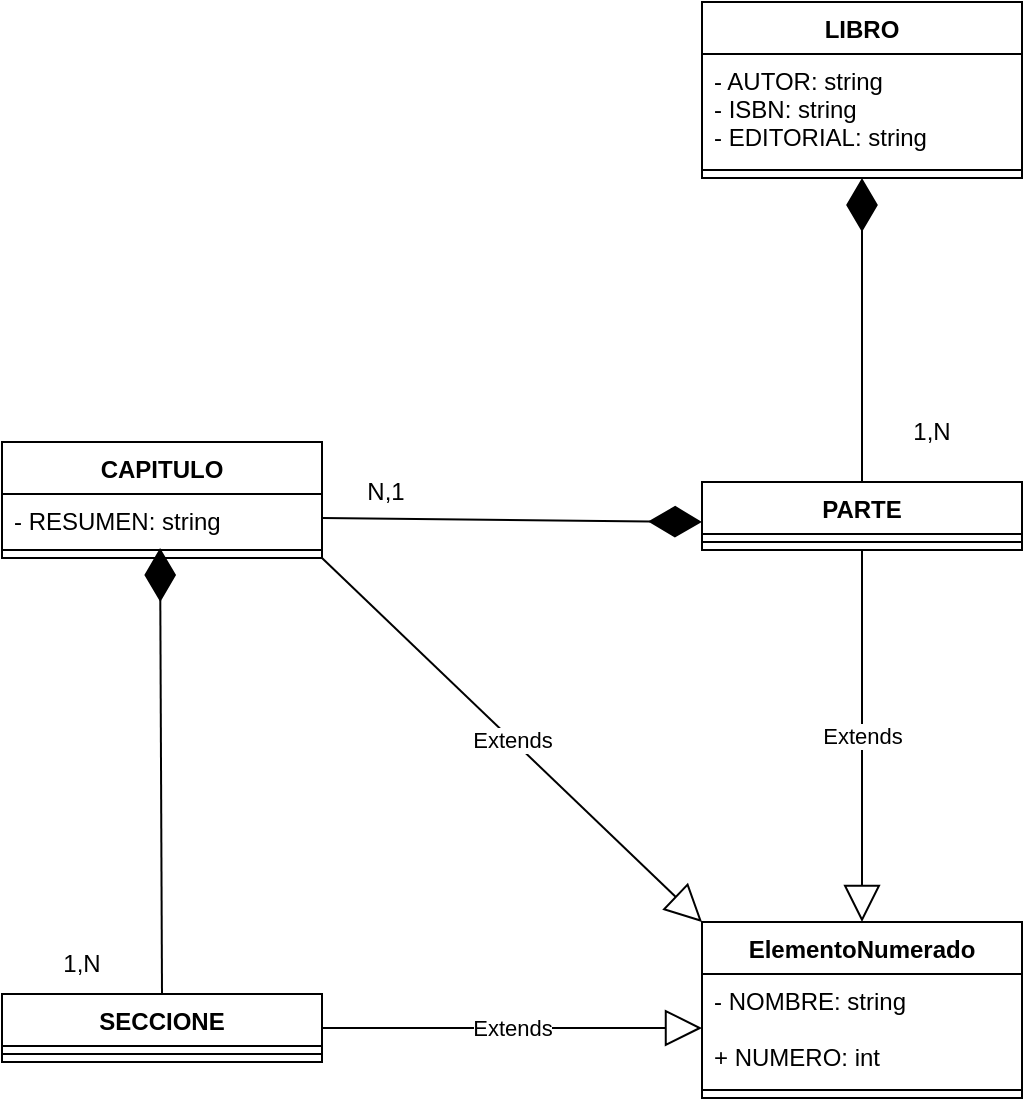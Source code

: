 <mxfile version="20.8.19" type="google" pages="10"><diagram name="Page-1" id="e7e014a7-5840-1c2e-5031-d8a46d1fe8dd"><mxGraphModel grid="1" page="1" gridSize="10" guides="1" tooltips="1" connect="1" arrows="1" fold="1" pageScale="1" pageWidth="1169" pageHeight="826" background="none" math="0" shadow="0"><root><mxCell id="0"/><mxCell id="1" parent="0"/><mxCell id="vyDiH4A8vxkXaSLBUh3E-41" value="LIBRO" style="swimlane;fontStyle=1;align=center;verticalAlign=top;childLayout=stackLayout;horizontal=1;startSize=26;horizontalStack=0;resizeParent=1;resizeParentMax=0;resizeLast=0;collapsible=1;marginBottom=0;" vertex="1" parent="1"><mxGeometry x="470" y="30" width="160" height="88" as="geometry"/></mxCell><mxCell id="vyDiH4A8vxkXaSLBUh3E-42" value="- AUTOR: string&#10;- ISBN: string&#10;- EDITORIAL: string&#10;&#10;" style="text;strokeColor=none;fillColor=none;align=left;verticalAlign=top;spacingLeft=4;spacingRight=4;overflow=hidden;rotatable=0;points=[[0,0.5],[1,0.5]];portConstraint=eastwest;" vertex="1" parent="vyDiH4A8vxkXaSLBUh3E-41"><mxGeometry y="26" width="160" height="54" as="geometry"/></mxCell><mxCell id="vyDiH4A8vxkXaSLBUh3E-43" value="" style="line;strokeWidth=1;fillColor=none;align=left;verticalAlign=middle;spacingTop=-1;spacingLeft=3;spacingRight=3;rotatable=0;labelPosition=right;points=[];portConstraint=eastwest;strokeColor=inherit;" vertex="1" parent="vyDiH4A8vxkXaSLBUh3E-41"><mxGeometry y="80" width="160" height="8" as="geometry"/></mxCell><mxCell id="vyDiH4A8vxkXaSLBUh3E-45" value="PARTE" style="swimlane;fontStyle=1;align=center;verticalAlign=top;childLayout=stackLayout;horizontal=1;startSize=26;horizontalStack=0;resizeParent=1;resizeParentMax=0;resizeLast=0;collapsible=1;marginBottom=0;" vertex="1" parent="1"><mxGeometry x="470" y="270" width="160" height="34" as="geometry"/></mxCell><mxCell id="vyDiH4A8vxkXaSLBUh3E-47" value="" style="line;strokeWidth=1;fillColor=none;align=left;verticalAlign=middle;spacingTop=-1;spacingLeft=3;spacingRight=3;rotatable=0;labelPosition=right;points=[];portConstraint=eastwest;strokeColor=inherit;" vertex="1" parent="vyDiH4A8vxkXaSLBUh3E-45"><mxGeometry y="26" width="160" height="8" as="geometry"/></mxCell><mxCell id="vyDiH4A8vxkXaSLBUh3E-49" value="CAPITULO" style="swimlane;fontStyle=1;align=center;verticalAlign=top;childLayout=stackLayout;horizontal=1;startSize=26;horizontalStack=0;resizeParent=1;resizeParentMax=0;resizeLast=0;collapsible=1;marginBottom=0;" vertex="1" parent="1"><mxGeometry x="120" y="250" width="160" height="58" as="geometry"/></mxCell><mxCell id="vyDiH4A8vxkXaSLBUh3E-50" value="- RESUMEN: string&#10;" style="text;strokeColor=none;fillColor=none;align=left;verticalAlign=top;spacingLeft=4;spacingRight=4;overflow=hidden;rotatable=0;points=[[0,0.5],[1,0.5]];portConstraint=eastwest;" vertex="1" parent="vyDiH4A8vxkXaSLBUh3E-49"><mxGeometry y="26" width="160" height="24" as="geometry"/></mxCell><mxCell id="vyDiH4A8vxkXaSLBUh3E-51" value="" style="line;strokeWidth=1;fillColor=none;align=left;verticalAlign=middle;spacingTop=-1;spacingLeft=3;spacingRight=3;rotatable=0;labelPosition=right;points=[];portConstraint=eastwest;strokeColor=inherit;" vertex="1" parent="vyDiH4A8vxkXaSLBUh3E-49"><mxGeometry y="50" width="160" height="8" as="geometry"/></mxCell><mxCell id="vyDiH4A8vxkXaSLBUh3E-53" value="SECCIONE" style="swimlane;fontStyle=1;align=center;verticalAlign=top;childLayout=stackLayout;horizontal=1;startSize=26;horizontalStack=0;resizeParent=1;resizeParentMax=0;resizeLast=0;collapsible=1;marginBottom=0;" vertex="1" parent="1"><mxGeometry x="120" y="526" width="160" height="34" as="geometry"/></mxCell><mxCell id="vyDiH4A8vxkXaSLBUh3E-55" value="" style="line;strokeWidth=1;fillColor=none;align=left;verticalAlign=middle;spacingTop=-1;spacingLeft=3;spacingRight=3;rotatable=0;labelPosition=right;points=[];portConstraint=eastwest;strokeColor=inherit;" vertex="1" parent="vyDiH4A8vxkXaSLBUh3E-53"><mxGeometry y="26" width="160" height="8" as="geometry"/></mxCell><mxCell id="vyDiH4A8vxkXaSLBUh3E-65" value="" style="endArrow=diamondThin;endFill=1;endSize=24;html=1;rounded=0;entryX=0.5;entryY=1;entryDx=0;entryDy=0;exitX=0.5;exitY=0;exitDx=0;exitDy=0;" edge="1" parent="1" source="vyDiH4A8vxkXaSLBUh3E-45" target="vyDiH4A8vxkXaSLBUh3E-41"><mxGeometry width="160" relative="1" as="geometry"><mxPoint x="425" y="190" as="sourcePoint"/><mxPoint x="585" y="190" as="targetPoint"/></mxGeometry></mxCell><mxCell id="vyDiH4A8vxkXaSLBUh3E-66" value="" style="endArrow=diamondThin;endFill=1;endSize=24;html=1;rounded=0;exitX=0.5;exitY=0;exitDx=0;exitDy=0;entryX=0.494;entryY=0.375;entryDx=0;entryDy=0;entryPerimeter=0;" edge="1" parent="1" source="vyDiH4A8vxkXaSLBUh3E-53" target="vyDiH4A8vxkXaSLBUh3E-51"><mxGeometry width="160" relative="1" as="geometry"><mxPoint x="500" y="410" as="sourcePoint"/><mxPoint x="200" y="350" as="targetPoint"/></mxGeometry></mxCell><mxCell id="vyDiH4A8vxkXaSLBUh3E-67" value="" style="endArrow=diamondThin;endFill=1;endSize=24;html=1;rounded=0;exitX=1;exitY=0.5;exitDx=0;exitDy=0;" edge="1" parent="1" source="vyDiH4A8vxkXaSLBUh3E-50"><mxGeometry width="160" relative="1" as="geometry"><mxPoint x="290" y="296.5" as="sourcePoint"/><mxPoint x="470" y="290" as="targetPoint"/></mxGeometry></mxCell><mxCell id="vyDiH4A8vxkXaSLBUh3E-68" value="ElementoNumerado" style="swimlane;fontStyle=1;align=center;verticalAlign=top;childLayout=stackLayout;horizontal=1;startSize=26;horizontalStack=0;resizeParent=1;resizeParentMax=0;resizeLast=0;collapsible=1;marginBottom=0;" vertex="1" parent="1"><mxGeometry x="470" y="490" width="160" height="88" as="geometry"/></mxCell><mxCell id="vyDiH4A8vxkXaSLBUh3E-69" value="- NOMBRE: string&#10;&#10;+ NUMERO: int&#10;" style="text;strokeColor=none;fillColor=none;align=left;verticalAlign=top;spacingLeft=4;spacingRight=4;overflow=hidden;rotatable=0;points=[[0,0.5],[1,0.5]];portConstraint=eastwest;" vertex="1" parent="vyDiH4A8vxkXaSLBUh3E-68"><mxGeometry y="26" width="160" height="54" as="geometry"/></mxCell><mxCell id="vyDiH4A8vxkXaSLBUh3E-70" value="" style="line;strokeWidth=1;fillColor=none;align=left;verticalAlign=middle;spacingTop=-1;spacingLeft=3;spacingRight=3;rotatable=0;labelPosition=right;points=[];portConstraint=eastwest;strokeColor=inherit;" vertex="1" parent="vyDiH4A8vxkXaSLBUh3E-68"><mxGeometry y="80" width="160" height="8" as="geometry"/></mxCell><mxCell id="vyDiH4A8vxkXaSLBUh3E-72" value="Extends" style="endArrow=block;endSize=16;endFill=0;html=1;rounded=0;" edge="1" parent="1" source="vyDiH4A8vxkXaSLBUh3E-47" target="vyDiH4A8vxkXaSLBUh3E-68"><mxGeometry width="160" relative="1" as="geometry"><mxPoint x="500" y="410" as="sourcePoint"/><mxPoint x="660" y="410" as="targetPoint"/></mxGeometry></mxCell><mxCell id="vyDiH4A8vxkXaSLBUh3E-73" value="Extends" style="endArrow=block;endSize=16;endFill=0;html=1;rounded=0;entryX=0;entryY=0.5;entryDx=0;entryDy=0;exitX=1;exitY=0.5;exitDx=0;exitDy=0;" edge="1" parent="1" source="vyDiH4A8vxkXaSLBUh3E-53" target="vyDiH4A8vxkXaSLBUh3E-69"><mxGeometry width="160" relative="1" as="geometry"><mxPoint x="330" y="460" as="sourcePoint"/><mxPoint x="460" y="520" as="targetPoint"/></mxGeometry></mxCell><mxCell id="vyDiH4A8vxkXaSLBUh3E-74" value="Extends" style="endArrow=block;endSize=16;endFill=0;html=1;rounded=0;entryX=0;entryY=0;entryDx=0;entryDy=0;exitX=1;exitY=1;exitDx=0;exitDy=0;" edge="1" parent="1" source="vyDiH4A8vxkXaSLBUh3E-49" target="vyDiH4A8vxkXaSLBUh3E-68"><mxGeometry width="160" relative="1" as="geometry"><mxPoint x="290" y="410" as="sourcePoint"/><mxPoint x="440" y="380" as="targetPoint"/></mxGeometry></mxCell><mxCell id="vyDiH4A8vxkXaSLBUh3E-75" value="1,N" style="text;html=1;strokeColor=none;fillColor=none;align=center;verticalAlign=middle;whiteSpace=wrap;rounded=0;" vertex="1" parent="1"><mxGeometry x="555" y="230" width="60" height="30" as="geometry"/></mxCell><mxCell id="vyDiH4A8vxkXaSLBUh3E-78" value="1,N" style="text;html=1;strokeColor=none;fillColor=none;align=center;verticalAlign=middle;whiteSpace=wrap;rounded=0;" vertex="1" parent="1"><mxGeometry x="130" y="496" width="60" height="30" as="geometry"/></mxCell><mxCell id="vyDiH4A8vxkXaSLBUh3E-79" value="N,1" style="text;html=1;strokeColor=none;fillColor=none;align=center;verticalAlign=middle;whiteSpace=wrap;rounded=0;" vertex="1" parent="1"><mxGeometry x="282" y="260" width="60" height="30" as="geometry"/></mxCell></root></mxGraphModel></diagram><diagram id="n3pclFgvOmF0NVq67BXL" name="Página-2"><mxGraphModel grid="1" page="1" gridSize="10" guides="1" tooltips="1" connect="1" arrows="1" fold="1" pageScale="1" pageWidth="827" pageHeight="1169" math="0" shadow="0"><root><mxCell id="0"/><mxCell id="1" parent="0"/><mxCell id="6zawT9zB_Wx6Vy6wtMJ6-1" value="LIBRO" style="swimlane;fontStyle=1;align=center;verticalAlign=top;childLayout=stackLayout;horizontal=1;startSize=26;horizontalStack=0;resizeParent=1;resizeParentMax=0;resizeLast=0;collapsible=1;marginBottom=0;" vertex="1" parent="1"><mxGeometry x="760" y="190" width="160" height="108" as="geometry"/></mxCell><mxCell id="6zawT9zB_Wx6Vy6wtMJ6-2" value="- Numeroautores: int&#xA;- ISBN: string&#xA;- EDITORIAL: string&#xA;- Tipo: tipodelibro&#xA;" style="text;strokeColor=none;fillColor=none;align=left;verticalAlign=top;spacingLeft=4;spacingRight=4;overflow=hidden;rotatable=0;points=[[0,0.5],[1,0.5]];portConstraint=eastwest;" vertex="1" parent="6zawT9zB_Wx6Vy6wtMJ6-1"><mxGeometry y="26" width="160" height="74" as="geometry"/></mxCell><mxCell id="6zawT9zB_Wx6Vy6wtMJ6-3" value="" style="line;strokeWidth=1;fillColor=none;align=left;verticalAlign=middle;spacingTop=-1;spacingLeft=3;spacingRight=3;rotatable=0;labelPosition=right;points=[];portConstraint=eastwest;strokeColor=inherit;" vertex="1" parent="6zawT9zB_Wx6Vy6wtMJ6-1"><mxGeometry y="100" width="160" height="8" as="geometry"/></mxCell><mxCell id="6zawT9zB_Wx6Vy6wtMJ6-4" value="PARTE" style="swimlane;fontStyle=1;align=center;verticalAlign=top;childLayout=stackLayout;horizontal=1;startSize=26;horizontalStack=0;resizeParent=1;resizeParentMax=0;resizeLast=0;collapsible=1;marginBottom=0;" vertex="1" parent="1"><mxGeometry x="760" y="500" width="160" height="34" as="geometry"/></mxCell><mxCell id="6zawT9zB_Wx6Vy6wtMJ6-5" value="" style="line;strokeWidth=1;fillColor=none;align=left;verticalAlign=middle;spacingTop=-1;spacingLeft=3;spacingRight=3;rotatable=0;labelPosition=right;points=[];portConstraint=eastwest;strokeColor=inherit;" vertex="1" parent="6zawT9zB_Wx6Vy6wtMJ6-4"><mxGeometry y="26" width="160" height="8" as="geometry"/></mxCell><mxCell id="6zawT9zB_Wx6Vy6wtMJ6-6" value="CAPITULO" style="swimlane;fontStyle=1;align=center;verticalAlign=top;childLayout=stackLayout;horizontal=1;startSize=26;horizontalStack=0;resizeParent=1;resizeParentMax=0;resizeLast=0;collapsible=1;marginBottom=0;" vertex="1" parent="1"><mxGeometry x="410" y="480" width="160" height="58" as="geometry"/></mxCell><mxCell id="6zawT9zB_Wx6Vy6wtMJ6-7" value="- RESUMEN: string&#xA;" style="text;strokeColor=none;fillColor=none;align=left;verticalAlign=top;spacingLeft=4;spacingRight=4;overflow=hidden;rotatable=0;points=[[0,0.5],[1,0.5]];portConstraint=eastwest;" vertex="1" parent="6zawT9zB_Wx6Vy6wtMJ6-6"><mxGeometry y="26" width="160" height="24" as="geometry"/></mxCell><mxCell id="6zawT9zB_Wx6Vy6wtMJ6-8" value="" style="line;strokeWidth=1;fillColor=none;align=left;verticalAlign=middle;spacingTop=-1;spacingLeft=3;spacingRight=3;rotatable=0;labelPosition=right;points=[];portConstraint=eastwest;strokeColor=inherit;" vertex="1" parent="6zawT9zB_Wx6Vy6wtMJ6-6"><mxGeometry y="50" width="160" height="8" as="geometry"/></mxCell><mxCell id="6zawT9zB_Wx6Vy6wtMJ6-9" value="SECCIONE" style="swimlane;fontStyle=1;align=center;verticalAlign=top;childLayout=stackLayout;horizontal=1;startSize=26;horizontalStack=0;resizeParent=1;resizeParentMax=0;resizeLast=0;collapsible=1;marginBottom=0;" vertex="1" parent="1"><mxGeometry x="410" y="756" width="160" height="34" as="geometry"/></mxCell><mxCell id="6zawT9zB_Wx6Vy6wtMJ6-10" value="" style="line;strokeWidth=1;fillColor=none;align=left;verticalAlign=middle;spacingTop=-1;spacingLeft=3;spacingRight=3;rotatable=0;labelPosition=right;points=[];portConstraint=eastwest;strokeColor=inherit;" vertex="1" parent="6zawT9zB_Wx6Vy6wtMJ6-9"><mxGeometry y="26" width="160" height="8" as="geometry"/></mxCell><mxCell id="6zawT9zB_Wx6Vy6wtMJ6-11" value="" style="endArrow=diamondThin;endFill=1;endSize=24;html=1;rounded=0;exitX=0.5;exitY=0;exitDx=0;exitDy=0;entryX=0.5;entryY=1;entryDx=0;entryDy=0;" edge="1" parent="1" source="6zawT9zB_Wx6Vy6wtMJ6-4" target="6zawT9zB_Wx6Vy6wtMJ6-1"><mxGeometry width="160" relative="1" as="geometry"><mxPoint x="715" y="420" as="sourcePoint"/><mxPoint x="840" y="360" as="targetPoint"/></mxGeometry></mxCell><mxCell id="6zawT9zB_Wx6Vy6wtMJ6-12" value="" style="endArrow=diamondThin;endFill=1;endSize=24;html=1;rounded=0;exitX=0.5;exitY=0;exitDx=0;exitDy=0;entryX=0.494;entryY=0.375;entryDx=0;entryDy=0;entryPerimeter=0;" edge="1" parent="1" source="6zawT9zB_Wx6Vy6wtMJ6-9" target="6zawT9zB_Wx6Vy6wtMJ6-8"><mxGeometry width="160" relative="1" as="geometry"><mxPoint x="790" y="640" as="sourcePoint"/><mxPoint x="490" y="580" as="targetPoint"/></mxGeometry></mxCell><mxCell id="6zawT9zB_Wx6Vy6wtMJ6-13" value="" style="endArrow=diamondThin;endFill=1;endSize=24;html=1;rounded=0;exitX=1;exitY=0.5;exitDx=0;exitDy=0;" edge="1" parent="1" source="6zawT9zB_Wx6Vy6wtMJ6-7"><mxGeometry width="160" relative="1" as="geometry"><mxPoint x="580" y="526.5" as="sourcePoint"/><mxPoint x="760" y="520" as="targetPoint"/></mxGeometry></mxCell><mxCell id="6zawT9zB_Wx6Vy6wtMJ6-14" value="ElementoNumerado" style="swimlane;fontStyle=1;align=center;verticalAlign=top;childLayout=stackLayout;horizontal=1;startSize=26;horizontalStack=0;resizeParent=1;resizeParentMax=0;resizeLast=0;collapsible=1;marginBottom=0;" vertex="1" parent="1"><mxGeometry x="760" y="720" width="160" height="88" as="geometry"/></mxCell><mxCell id="6zawT9zB_Wx6Vy6wtMJ6-15" value="- NOMBRE: string&#xA;&#xA;+ NUMERO: int&#xA;" style="text;strokeColor=none;fillColor=none;align=left;verticalAlign=top;spacingLeft=4;spacingRight=4;overflow=hidden;rotatable=0;points=[[0,0.5],[1,0.5]];portConstraint=eastwest;" vertex="1" parent="6zawT9zB_Wx6Vy6wtMJ6-14"><mxGeometry y="26" width="160" height="54" as="geometry"/></mxCell><mxCell id="6zawT9zB_Wx6Vy6wtMJ6-16" value="" style="line;strokeWidth=1;fillColor=none;align=left;verticalAlign=middle;spacingTop=-1;spacingLeft=3;spacingRight=3;rotatable=0;labelPosition=right;points=[];portConstraint=eastwest;strokeColor=inherit;" vertex="1" parent="6zawT9zB_Wx6Vy6wtMJ6-14"><mxGeometry y="80" width="160" height="8" as="geometry"/></mxCell><mxCell id="6zawT9zB_Wx6Vy6wtMJ6-17" value="Extends" style="endArrow=block;endSize=16;endFill=0;html=1;rounded=0;" edge="1" parent="1" source="6zawT9zB_Wx6Vy6wtMJ6-5" target="6zawT9zB_Wx6Vy6wtMJ6-14"><mxGeometry width="160" relative="1" as="geometry"><mxPoint x="790" y="640" as="sourcePoint"/><mxPoint x="950" y="640" as="targetPoint"/></mxGeometry></mxCell><mxCell id="6zawT9zB_Wx6Vy6wtMJ6-18" value="Extends" style="endArrow=block;endSize=16;endFill=0;html=1;rounded=0;entryX=0;entryY=0.5;entryDx=0;entryDy=0;exitX=1;exitY=0.5;exitDx=0;exitDy=0;" edge="1" parent="1" source="6zawT9zB_Wx6Vy6wtMJ6-9" target="6zawT9zB_Wx6Vy6wtMJ6-15"><mxGeometry width="160" relative="1" as="geometry"><mxPoint x="620" y="690" as="sourcePoint"/><mxPoint x="750" y="750" as="targetPoint"/></mxGeometry></mxCell><mxCell id="6zawT9zB_Wx6Vy6wtMJ6-19" value="Extends" style="endArrow=block;endSize=16;endFill=0;html=1;rounded=0;entryX=0;entryY=0;entryDx=0;entryDy=0;exitX=1;exitY=1;exitDx=0;exitDy=0;" edge="1" parent="1" source="6zawT9zB_Wx6Vy6wtMJ6-6" target="6zawT9zB_Wx6Vy6wtMJ6-14"><mxGeometry width="160" relative="1" as="geometry"><mxPoint x="580" y="640" as="sourcePoint"/><mxPoint x="730" y="610" as="targetPoint"/></mxGeometry></mxCell><mxCell id="6zawT9zB_Wx6Vy6wtMJ6-20" value="1,N" style="text;html=1;strokeColor=none;fillColor=none;align=center;verticalAlign=middle;whiteSpace=wrap;rounded=0;" vertex="1" parent="1"><mxGeometry x="845" y="460" width="60" height="30" as="geometry"/></mxCell><mxCell id="6zawT9zB_Wx6Vy6wtMJ6-21" value="1,N" style="text;html=1;strokeColor=none;fillColor=none;align=center;verticalAlign=middle;whiteSpace=wrap;rounded=0;" vertex="1" parent="1"><mxGeometry x="420" y="726" width="60" height="30" as="geometry"/></mxCell><mxCell id="6zawT9zB_Wx6Vy6wtMJ6-22" value="N,1" style="text;html=1;strokeColor=none;fillColor=none;align=center;verticalAlign=middle;whiteSpace=wrap;rounded=0;" vertex="1" parent="1"><mxGeometry x="572" y="490" width="60" height="30" as="geometry"/></mxCell><mxCell id="mITEyqWfZ-41c0HkTMdY-1" value="AUTOR" style="swimlane;fontStyle=1;align=center;verticalAlign=top;childLayout=stackLayout;horizontal=1;startSize=26;horizontalStack=0;resizeParent=1;resizeParentMax=0;resizeLast=0;collapsible=1;marginBottom=0;" vertex="1" parent="1"><mxGeometry x="760" y="20" width="160" height="60" as="geometry"/></mxCell><mxCell id="mITEyqWfZ-41c0HkTMdY-2" value="+ NOMBRE: String" style="text;strokeColor=none;fillColor=none;align=left;verticalAlign=top;spacingLeft=4;spacingRight=4;overflow=hidden;rotatable=0;points=[[0,0.5],[1,0.5]];portConstraint=eastwest;" vertex="1" parent="mITEyqWfZ-41c0HkTMdY-1"><mxGeometry y="26" width="160" height="26" as="geometry"/></mxCell><mxCell id="mITEyqWfZ-41c0HkTMdY-3" value="" style="line;strokeWidth=1;fillColor=none;align=left;verticalAlign=middle;spacingTop=-1;spacingLeft=3;spacingRight=3;rotatable=0;labelPosition=right;points=[];portConstraint=eastwest;strokeColor=inherit;" vertex="1" parent="mITEyqWfZ-41c0HkTMdY-1"><mxGeometry y="52" width="160" height="8" as="geometry"/></mxCell><mxCell id="0ZwoqlRiQP-jr-ZesC2w-1" value="" style="endArrow=diamondThin;endFill=0;endSize=24;html=1;rounded=0;entryX=0.5;entryY=1;entryDx=0;entryDy=0;exitX=0.5;exitY=0;exitDx=0;exitDy=0;" edge="1" parent="1" source="6zawT9zB_Wx6Vy6wtMJ6-1" target="mITEyqWfZ-41c0HkTMdY-1"><mxGeometry width="160" relative="1" as="geometry"><mxPoint x="685" y="130" as="sourcePoint"/><mxPoint x="845" y="130" as="targetPoint"/></mxGeometry></mxCell><mxCell id="0ZwoqlRiQP-jr-ZesC2w-2" value="1,N" style="text;html=1;strokeColor=none;fillColor=none;align=center;verticalAlign=middle;whiteSpace=wrap;rounded=0;" vertex="1" parent="1"><mxGeometry x="845" y="160" width="40" height="30" as="geometry"/></mxCell><mxCell id="0ZwoqlRiQP-jr-ZesC2w-3" value="tipodelibro" style="swimlane;fontStyle=1;align=center;verticalAlign=top;childLayout=stackLayout;horizontal=1;startSize=26;horizontalStack=0;resizeParent=1;resizeParentMax=0;resizeLast=0;collapsible=1;marginBottom=0;" vertex="1" parent="1"><mxGeometry x="1150" y="201" width="160" height="86" as="geometry"/></mxCell><mxCell id="0ZwoqlRiQP-jr-ZesC2w-4" value="+ field: type" style="text;strokeColor=none;fillColor=none;align=left;verticalAlign=top;spacingLeft=4;spacingRight=4;overflow=hidden;rotatable=0;points=[[0,0.5],[1,0.5]];portConstraint=eastwest;" vertex="1" parent="0ZwoqlRiQP-jr-ZesC2w-3"><mxGeometry y="26" width="160" height="26" as="geometry"/></mxCell><mxCell id="0ZwoqlRiQP-jr-ZesC2w-5" value="" style="line;strokeWidth=1;fillColor=none;align=left;verticalAlign=middle;spacingTop=-1;spacingLeft=3;spacingRight=3;rotatable=0;labelPosition=right;points=[];portConstraint=eastwest;strokeColor=inherit;" vertex="1" parent="0ZwoqlRiQP-jr-ZesC2w-3"><mxGeometry y="52" width="160" height="8" as="geometry"/></mxCell><mxCell id="0ZwoqlRiQP-jr-ZesC2w-6" value="+ method(type): type" style="text;strokeColor=none;fillColor=none;align=left;verticalAlign=top;spacingLeft=4;spacingRight=4;overflow=hidden;rotatable=0;points=[[0,0.5],[1,0.5]];portConstraint=eastwest;" vertex="1" parent="0ZwoqlRiQP-jr-ZesC2w-3"><mxGeometry y="60" width="160" height="26" as="geometry"/></mxCell></root></mxGraphModel></diagram><diagram id="T65ORg80Re47k6hfpwDf" name="Página-3"><mxGraphModel grid="1" page="1" gridSize="10" guides="1" tooltips="1" connect="1" arrows="1" fold="1" pageScale="1" pageWidth="827" pageHeight="1169" math="0" shadow="0"><root><mxCell id="0"/><mxCell id="1" parent="0"/><mxCell id="MXA99XEN0fw_boHgE4yN-1" value="COMPAÑIA" style="swimlane;fontStyle=1;align=center;verticalAlign=top;childLayout=stackLayout;horizontal=1;startSize=26;horizontalStack=0;resizeParent=1;resizeParentMax=0;resizeLast=0;collapsible=1;marginBottom=0;" vertex="1" parent="1"><mxGeometry x="320" y="60" width="160" height="88" as="geometry"/></mxCell><mxCell id="MXA99XEN0fw_boHgE4yN-2" value="# Nombre: String&#xA;# FechaInicio: INT&#xA;# VolumenNegocio: INT" style="text;strokeColor=none;fillColor=none;align=left;verticalAlign=top;spacingLeft=4;spacingRight=4;overflow=hidden;rotatable=0;points=[[0,0.5],[1,0.5]];portConstraint=eastwest;" vertex="1" parent="MXA99XEN0fw_boHgE4yN-1"><mxGeometry y="26" width="160" height="54" as="geometry"/></mxCell><mxCell id="MXA99XEN0fw_boHgE4yN-3" value="" style="line;strokeWidth=1;fillColor=none;align=left;verticalAlign=middle;spacingTop=-1;spacingLeft=3;spacingRight=3;rotatable=0;labelPosition=right;points=[];portConstraint=eastwest;strokeColor=inherit;" vertex="1" parent="MXA99XEN0fw_boHgE4yN-1"><mxGeometry y="80" width="160" height="8" as="geometry"/></mxCell><mxCell id="MXA99XEN0fw_boHgE4yN-5" value="DEPARTAMENTO" style="swimlane;fontStyle=1;align=center;verticalAlign=top;childLayout=stackLayout;horizontal=1;startSize=26;horizontalStack=0;resizeParent=1;resizeParentMax=0;resizeLast=0;collapsible=1;marginBottom=0;" vertex="1" parent="1"><mxGeometry x="320" y="230" width="160" height="68" as="geometry"/></mxCell><mxCell id="MXA99XEN0fw_boHgE4yN-6" value="# Nombre: String&#xA;# NOficinas: INT" style="text;strokeColor=none;fillColor=none;align=left;verticalAlign=top;spacingLeft=4;spacingRight=4;overflow=hidden;rotatable=0;points=[[0,0.5],[1,0.5]];portConstraint=eastwest;" vertex="1" parent="MXA99XEN0fw_boHgE4yN-5"><mxGeometry y="26" width="160" height="34" as="geometry"/></mxCell><mxCell id="MXA99XEN0fw_boHgE4yN-7" value="" style="line;strokeWidth=1;fillColor=none;align=left;verticalAlign=middle;spacingTop=-1;spacingLeft=3;spacingRight=3;rotatable=0;labelPosition=right;points=[];portConstraint=eastwest;strokeColor=inherit;" vertex="1" parent="MXA99XEN0fw_boHgE4yN-5"><mxGeometry y="60" width="160" height="8" as="geometry"/></mxCell><mxCell id="RT0Cll8APZJlTjvr_RiA-6" style="edgeStyle=orthogonalEdgeStyle;rounded=0;orthogonalLoop=1;jettySize=auto;html=1;entryX=0.5;entryY=0;entryDx=0;entryDy=0;" edge="1" parent="1" source="MXA99XEN0fw_boHgE4yN-9" target="MXA99XEN0fw_boHgE4yN-9"><mxGeometry relative="1" as="geometry"><mxPoint x="120" y="110" as="targetPoint"/><Array as="points"><mxPoint x="160" y="110"/><mxPoint x="120" y="110"/></Array></mxGeometry></mxCell><mxCell id="MXA99XEN0fw_boHgE4yN-9" value="OFICINA" style="swimlane;fontStyle=1;align=center;verticalAlign=top;childLayout=stackLayout;horizontal=1;startSize=26;horizontalStack=0;resizeParent=1;resizeParentMax=0;resizeLast=0;collapsible=1;marginBottom=0;" vertex="1" parent="1"><mxGeometry x="40" y="215" width="160" height="98" as="geometry"/></mxCell><mxCell id="MXA99XEN0fw_boHgE4yN-10" value="# Ubicacion: INT&#xA;# FechaApertura: date&#xA;# FechaCirre: date&#xA;# Tamaño: INT" style="text;strokeColor=none;fillColor=none;align=left;verticalAlign=top;spacingLeft=4;spacingRight=4;overflow=hidden;rotatable=0;points=[[0,0.5],[1,0.5]];portConstraint=eastwest;" vertex="1" parent="MXA99XEN0fw_boHgE4yN-9"><mxGeometry y="26" width="160" height="64" as="geometry"/></mxCell><mxCell id="MXA99XEN0fw_boHgE4yN-11" value="" style="line;strokeWidth=1;fillColor=none;align=left;verticalAlign=middle;spacingTop=-1;spacingLeft=3;spacingRight=3;rotatable=0;labelPosition=right;points=[];portConstraint=eastwest;strokeColor=inherit;" vertex="1" parent="MXA99XEN0fw_boHgE4yN-9"><mxGeometry y="90" width="160" height="8" as="geometry"/></mxCell><mxCell id="RT0Cll8APZJlTjvr_RiA-7" style="edgeStyle=orthogonalEdgeStyle;rounded=0;orthogonalLoop=1;jettySize=auto;html=1;" edge="1" parent="1" source="hmHNlSGnIzWbZszCMyZQ-5"><mxGeometry relative="1" as="geometry"><mxPoint x="110" y="550" as="targetPoint"/><Array as="points"><mxPoint x="180" y="630"/><mxPoint x="110" y="630"/></Array></mxGeometry></mxCell><mxCell id="hmHNlSGnIzWbZszCMyZQ-5" value="TRABAJADOR" style="swimlane;fontStyle=1;align=center;verticalAlign=top;childLayout=stackLayout;horizontal=1;startSize=26;horizontalStack=0;resizeParent=1;resizeParentMax=0;resizeLast=0;collapsible=1;marginBottom=0;" vertex="1" parent="1"><mxGeometry x="40" y="420" width="160" height="128" as="geometry"/></mxCell><mxCell id="hmHNlSGnIzWbZszCMyZQ-6" value="# DNI: String&#xA;# NOMBRE: String&#xA;# APELLIDO: String&#xA;# ISBN: String&#xA;# PUESTO: String&#xA;# SALARIO FLOAT" style="text;strokeColor=none;fillColor=none;align=left;verticalAlign=top;spacingLeft=4;spacingRight=4;overflow=hidden;rotatable=0;points=[[0,0.5],[1,0.5]];portConstraint=eastwest;" vertex="1" parent="hmHNlSGnIzWbZszCMyZQ-5"><mxGeometry y="26" width="160" height="94" as="geometry"/></mxCell><mxCell id="hmHNlSGnIzWbZszCMyZQ-7" value="" style="line;strokeWidth=1;fillColor=none;align=left;verticalAlign=middle;spacingTop=-1;spacingLeft=3;spacingRight=3;rotatable=0;labelPosition=right;points=[];portConstraint=eastwest;strokeColor=inherit;" vertex="1" parent="hmHNlSGnIzWbZszCMyZQ-5"><mxGeometry y="120" width="160" height="8" as="geometry"/></mxCell><mxCell id="hmHNlSGnIzWbZszCMyZQ-9" value="" style="endArrow=diamondThin;endFill=1;endSize=24;html=1;rounded=0;entryX=0.506;entryY=1;entryDx=0;entryDy=0;entryPerimeter=0;exitX=0.5;exitY=0;exitDx=0;exitDy=0;" edge="1" parent="1" source="MXA99XEN0fw_boHgE4yN-5"><mxGeometry width="160" relative="1" as="geometry"><mxPoint x="330" y="320" as="sourcePoint"/><mxPoint x="400.96" y="146" as="targetPoint"/></mxGeometry></mxCell><mxCell id="hmHNlSGnIzWbZszCMyZQ-11" value="" style="endArrow=diamondThin;endFill=1;endSize=24;html=1;rounded=0;exitX=0.5;exitY=0;exitDx=0;exitDy=0;entryX=0.5;entryY=1;entryDx=0;entryDy=0;" edge="1" parent="1" source="hmHNlSGnIzWbZszCMyZQ-5" target="MXA99XEN0fw_boHgE4yN-5"><mxGeometry width="160" relative="1" as="geometry"><mxPoint x="330" y="320" as="sourcePoint"/><mxPoint x="400" y="310" as="targetPoint"/><Array as="points"><mxPoint x="120" y="360"/><mxPoint x="399" y="360"/></Array></mxGeometry></mxCell><mxCell id="hmHNlSGnIzWbZszCMyZQ-13" value="Extends" style="endArrow=block;endSize=16;endFill=0;html=1;rounded=0;exitX=1;exitY=0.787;exitDx=0;exitDy=0;exitPerimeter=0;" edge="1" parent="1" source="hmHNlSGnIzWbZszCMyZQ-6"><mxGeometry width="160" relative="1" as="geometry"><mxPoint x="190" y="452.5" as="sourcePoint"/><mxPoint x="680" y="290" as="targetPoint"/><Array as="points"><mxPoint x="680" y="520"/></Array></mxGeometry></mxCell><mxCell id="hmHNlSGnIzWbZszCMyZQ-16" value="IDASIGNADO" style="swimlane;fontStyle=1;align=center;verticalAlign=top;childLayout=stackLayout;horizontal=1;startSize=26;horizontalStack=0;resizeParent=1;resizeParentMax=0;resizeLast=0;collapsible=1;marginBottom=0;" vertex="1" parent="1"><mxGeometry x="600" y="230" width="160" height="60" as="geometry"/></mxCell><mxCell id="hmHNlSGnIzWbZszCMyZQ-17" value="- ID: String" style="text;strokeColor=none;fillColor=none;align=left;verticalAlign=top;spacingLeft=4;spacingRight=4;overflow=hidden;rotatable=0;points=[[0,0.5],[1,0.5]];portConstraint=eastwest;" vertex="1" parent="hmHNlSGnIzWbZszCMyZQ-16"><mxGeometry y="26" width="160" height="26" as="geometry"/></mxCell><mxCell id="hmHNlSGnIzWbZszCMyZQ-18" value="" style="line;strokeWidth=1;fillColor=none;align=left;verticalAlign=middle;spacingTop=-1;spacingLeft=3;spacingRight=3;rotatable=0;labelPosition=right;points=[];portConstraint=eastwest;strokeColor=inherit;" vertex="1" parent="hmHNlSGnIzWbZszCMyZQ-16"><mxGeometry y="52" width="160" height="8" as="geometry"/></mxCell><mxCell id="hmHNlSGnIzWbZszCMyZQ-20" value="Extends" style="endArrow=block;endSize=16;endFill=0;html=1;rounded=0;exitX=0.5;exitY=1;exitDx=0;exitDy=0;" edge="1" parent="1" source="MXA99XEN0fw_boHgE4yN-9"><mxGeometry width="160" relative="1" as="geometry"><mxPoint x="470" y="400" as="sourcePoint"/><mxPoint x="680" y="290" as="targetPoint"/><Array as="points"><mxPoint x="120" y="360"/><mxPoint x="680" y="360"/></Array></mxGeometry></mxCell><mxCell id="hmHNlSGnIzWbZszCMyZQ-21" value="Extends" style="endArrow=block;endSize=16;endFill=0;html=1;rounded=0;exitX=1.006;exitY=0.021;exitDx=0;exitDy=0;exitPerimeter=0;" edge="1" parent="1" source="hmHNlSGnIzWbZszCMyZQ-6"><mxGeometry width="160" relative="1" as="geometry"><mxPoint x="430" y="440" as="sourcePoint"/><mxPoint x="680" y="290" as="targetPoint"/><Array as="points"><mxPoint x="680" y="450"/></Array></mxGeometry></mxCell><mxCell id="hmHNlSGnIzWbZszCMyZQ-23" value="Extends" style="endArrow=block;endSize=16;endFill=0;html=1;rounded=0;" edge="1" parent="1"><mxGeometry width="160" relative="1" as="geometry"><mxPoint x="480" y="280" as="sourcePoint"/><mxPoint x="600" y="280" as="targetPoint"/></mxGeometry></mxCell><mxCell id="hmHNlSGnIzWbZszCMyZQ-24" value="Extends" style="endArrow=block;endSize=16;endFill=0;html=1;rounded=0;entryX=0.5;entryY=0;entryDx=0;entryDy=0;" edge="1" parent="1" target="hmHNlSGnIzWbZszCMyZQ-16"><mxGeometry width="160" relative="1" as="geometry"><mxPoint x="480" y="120" as="sourcePoint"/><mxPoint x="720" y="113" as="targetPoint"/><Array as="points"><mxPoint x="680" y="120"/></Array></mxGeometry></mxCell><mxCell id="RT0Cll8APZJlTjvr_RiA-1" value="1,N" style="text;html=1;strokeColor=none;fillColor=none;align=center;verticalAlign=middle;whiteSpace=wrap;rounded=0;" vertex="1" parent="1"><mxGeometry x="200" y="260" width="60" height="30" as="geometry"/></mxCell><mxCell id="RT0Cll8APZJlTjvr_RiA-2" value="1,N" style="text;html=1;strokeColor=none;fillColor=none;align=center;verticalAlign=middle;whiteSpace=wrap;rounded=0;" vertex="1" parent="1"><mxGeometry x="400" y="200" width="60" height="30" as="geometry"/></mxCell><mxCell id="RT0Cll8APZJlTjvr_RiA-4" value="1,N" style="text;html=1;strokeColor=none;fillColor=none;align=center;verticalAlign=middle;whiteSpace=wrap;rounded=0;" vertex="1" parent="1"><mxGeometry x="120" y="390" width="60" height="30" as="geometry"/></mxCell><mxCell id="RT0Cll8APZJlTjvr_RiA-8" value="OFICINA PRINCIPAL" style="text;html=1;strokeColor=none;fillColor=none;align=center;verticalAlign=middle;whiteSpace=wrap;rounded=0;" vertex="1" parent="1"><mxGeometry x="110" y="80" width="60" height="30" as="geometry"/></mxCell><mxCell id="RT0Cll8APZJlTjvr_RiA-9" value="ES JEFE" style="text;html=1;strokeColor=none;fillColor=none;align=center;verticalAlign=middle;whiteSpace=wrap;rounded=0;" vertex="1" parent="1"><mxGeometry x="120" y="640" width="60" height="30" as="geometry"/></mxCell><mxCell id="RT0Cll8APZJlTjvr_RiA-10" value="1,N" style="text;html=1;strokeColor=none;fillColor=none;align=center;verticalAlign=middle;whiteSpace=wrap;rounded=0;" vertex="1" parent="1"><mxGeometry x="170" y="180" width="60" height="30" as="geometry"/></mxCell><mxCell id="RT0Cll8APZJlTjvr_RiA-11" value="1,N" style="text;html=1;strokeColor=none;fillColor=none;align=center;verticalAlign=middle;whiteSpace=wrap;rounded=0;" vertex="1" parent="1"><mxGeometry x="180" y="555" width="60" height="30" as="geometry"/></mxCell><mxCell id="RT0Cll8APZJlTjvr_RiA-12" value="" style="endArrow=diamondThin;endFill=0;endSize=24;html=1;rounded=0;entryX=-0.031;entryY=0.147;entryDx=0;entryDy=0;entryPerimeter=0;" edge="1" parent="1" target="MXA99XEN0fw_boHgE4yN-6"><mxGeometry width="160" relative="1" as="geometry"><mxPoint x="200" y="263.5" as="sourcePoint"/><mxPoint x="360" y="263.5" as="targetPoint"/></mxGeometry></mxCell></root></mxGraphModel></diagram><diagram id="pPgYthIoY6AkEO3muuvh" name="Página-4"><mxGraphModel grid="1" page="1" gridSize="10" guides="1" tooltips="1" connect="1" arrows="1" fold="1" pageScale="1" pageWidth="827" pageHeight="1169" math="0" shadow="0"><root><mxCell id="0"/><mxCell id="1" parent="0"/><mxCell id="bfTruPgya3ugVoLWBCGj-1" value="CLIENTE" style="swimlane;fontStyle=1;align=center;verticalAlign=top;childLayout=stackLayout;horizontal=1;startSize=26;horizontalStack=0;resizeParent=1;resizeParentMax=0;resizeLast=0;collapsible=1;marginBottom=0;" vertex="1" parent="1"><mxGeometry x="334" y="70" width="160" height="160" as="geometry"/></mxCell><mxCell id="bfTruPgya3ugVoLWBCGj-2" value="- nombre: String&#xA;&#xA;- DNI: String&#xA;&#xA;- direccion:String&#xA;" style="text;strokeColor=none;fillColor=none;align=left;verticalAlign=top;spacingLeft=4;spacingRight=4;overflow=hidden;rotatable=0;points=[[0,0.5],[1,0.5]];portConstraint=eastwest;" vertex="1" parent="bfTruPgya3ugVoLWBCGj-1"><mxGeometry y="26" width="160" height="84" as="geometry"/></mxCell><mxCell id="bfTruPgya3ugVoLWBCGj-3" value="" style="line;strokeWidth=1;fillColor=none;align=left;verticalAlign=middle;spacingTop=-1;spacingLeft=3;spacingRight=3;rotatable=0;labelPosition=right;points=[];portConstraint=eastwest;strokeColor=inherit;" vertex="1" parent="bfTruPgya3ugVoLWBCGj-1"><mxGeometry y="110" width="160" height="8" as="geometry"/></mxCell><mxCell id="bfTruPgya3ugVoLWBCGj-4" value="- ingresar(type): float&#xA;- sacar(type): float&#xA;" style="text;strokeColor=none;fillColor=none;align=left;verticalAlign=top;spacingLeft=4;spacingRight=4;overflow=hidden;rotatable=0;points=[[0,0.5],[1,0.5]];portConstraint=eastwest;" vertex="1" parent="bfTruPgya3ugVoLWBCGj-1"><mxGeometry y="118" width="160" height="42" as="geometry"/></mxCell><mxCell id="bfTruPgya3ugVoLWBCGj-5" value="CUENTA" style="swimlane;fontStyle=1;align=center;verticalAlign=top;childLayout=stackLayout;horizontal=1;startSize=26;horizontalStack=0;resizeParent=1;resizeParentMax=0;resizeLast=0;collapsible=1;marginBottom=0;" vertex="1" parent="1"><mxGeometry x="326" y="310" width="176" height="114" as="geometry"/></mxCell><mxCell id="bfTruPgya3ugVoLWBCGj-6" value="- propietario: String&#xA;- balance: int&#xA;- saldo: float&#xA;&#xA;" style="text;strokeColor=none;fillColor=none;align=left;verticalAlign=top;spacingLeft=4;spacingRight=4;overflow=hidden;rotatable=0;points=[[0,0.5],[1,0.5]];portConstraint=eastwest;" vertex="1" parent="bfTruPgya3ugVoLWBCGj-5"><mxGeometry y="26" width="176" height="54" as="geometry"/></mxCell><mxCell id="bfTruPgya3ugVoLWBCGj-7" value="" style="line;strokeWidth=1;fillColor=none;align=left;verticalAlign=middle;spacingTop=-1;spacingLeft=3;spacingRight=3;rotatable=0;labelPosition=right;points=[];portConstraint=eastwest;strokeColor=inherit;" vertex="1" parent="bfTruPgya3ugVoLWBCGj-5"><mxGeometry y="80" width="176" height="8" as="geometry"/></mxCell><mxCell id="bfTruPgya3ugVoLWBCGj-8" value="+ comprobarSaldo(type): float" style="text;strokeColor=none;fillColor=none;align=left;verticalAlign=top;spacingLeft=4;spacingRight=4;overflow=hidden;rotatable=0;points=[[0,0.5],[1,0.5]];portConstraint=eastwest;" vertex="1" parent="bfTruPgya3ugVoLWBCGj-5"><mxGeometry y="88" width="176" height="26" as="geometry"/></mxCell><mxCell id="bfTruPgya3ugVoLWBCGj-9" value="Inversion" style="swimlane;fontStyle=1;align=center;verticalAlign=top;childLayout=stackLayout;horizontal=1;startSize=26;horizontalStack=0;resizeParent=1;resizeParentMax=0;resizeLast=0;collapsible=1;marginBottom=0;" vertex="1" parent="1"><mxGeometry x="590" y="560" width="180" height="86" as="geometry"/></mxCell><mxCell id="bfTruPgya3ugVoLWBCGj-10" value="- accionesCompradas: int" style="text;strokeColor=none;fillColor=none;align=left;verticalAlign=top;spacingLeft=4;spacingRight=4;overflow=hidden;rotatable=0;points=[[0,0.5],[1,0.5]];portConstraint=eastwest;" vertex="1" parent="bfTruPgya3ugVoLWBCGj-9"><mxGeometry y="26" width="180" height="26" as="geometry"/></mxCell><mxCell id="bfTruPgya3ugVoLWBCGj-11" value="" style="line;strokeWidth=1;fillColor=none;align=left;verticalAlign=middle;spacingTop=-1;spacingLeft=3;spacingRight=3;rotatable=0;labelPosition=right;points=[];portConstraint=eastwest;strokeColor=inherit;" vertex="1" parent="bfTruPgya3ugVoLWBCGj-9"><mxGeometry y="52" width="180" height="8" as="geometry"/></mxCell><mxCell id="bfTruPgya3ugVoLWBCGj-12" value="+ comprobarAcciones(type): int" style="text;strokeColor=none;fillColor=none;align=left;verticalAlign=top;spacingLeft=4;spacingRight=4;overflow=hidden;rotatable=0;points=[[0,0.5],[1,0.5]];portConstraint=eastwest;" vertex="1" parent="bfTruPgya3ugVoLWBCGj-9"><mxGeometry y="60" width="180" height="26" as="geometry"/></mxCell><mxCell id="bfTruPgya3ugVoLWBCGj-13" value="Ahorro" style="swimlane;fontStyle=1;align=center;verticalAlign=top;childLayout=stackLayout;horizontal=1;startSize=26;horizontalStack=0;resizeParent=1;resizeParentMax=0;resizeLast=0;collapsible=1;marginBottom=0;" vertex="1" parent="1"><mxGeometry x="70" y="560" width="170" height="86" as="geometry"/></mxCell><mxCell id="bfTruPgya3ugVoLWBCGj-14" value="+ interesFijo: float" style="text;strokeColor=none;fillColor=none;align=left;verticalAlign=top;spacingLeft=4;spacingRight=4;overflow=hidden;rotatable=0;points=[[0,0.5],[1,0.5]];portConstraint=eastwest;" vertex="1" parent="bfTruPgya3ugVoLWBCGj-13"><mxGeometry y="26" width="170" height="26" as="geometry"/></mxCell><mxCell id="bfTruPgya3ugVoLWBCGj-15" value="" style="line;strokeWidth=1;fillColor=none;align=left;verticalAlign=middle;spacingTop=-1;spacingLeft=3;spacingRight=3;rotatable=0;labelPosition=right;points=[];portConstraint=eastwest;strokeColor=inherit;" vertex="1" parent="bfTruPgya3ugVoLWBCGj-13"><mxGeometry y="52" width="170" height="8" as="geometry"/></mxCell><mxCell id="bfTruPgya3ugVoLWBCGj-16" value="+ comprobarInteres(type): float" style="text;strokeColor=none;fillColor=none;align=left;verticalAlign=top;spacingLeft=4;spacingRight=4;overflow=hidden;rotatable=0;points=[[0,0.5],[1,0.5]];portConstraint=eastwest;" vertex="1" parent="bfTruPgya3ugVoLWBCGj-13"><mxGeometry y="60" width="170" height="26" as="geometry"/></mxCell><mxCell id="bfTruPgya3ugVoLWBCGj-17" value="Extends" style="endArrow=block;endSize=16;endFill=0;html=1;rounded=0;entryX=0.419;entryY=1.077;entryDx=0;entryDy=0;entryPerimeter=0;" edge="1" parent="1" target="bfTruPgya3ugVoLWBCGj-8"><mxGeometry width="160" relative="1" as="geometry"><mxPoint x="160" y="560" as="sourcePoint"/><mxPoint x="460" y="520" as="targetPoint"/><Array as="points"><mxPoint x="160" y="520"/><mxPoint x="400" y="520"/></Array></mxGeometry></mxCell><mxCell id="bfTruPgya3ugVoLWBCGj-18" value="Extends" style="endArrow=block;endSize=16;endFill=0;html=1;rounded=0;exitX=0.5;exitY=0;exitDx=0;exitDy=0;" edge="1" parent="1" source="bfTruPgya3ugVoLWBCGj-9"><mxGeometry width="160" relative="1" as="geometry"><mxPoint x="560" y="480" as="sourcePoint"/><mxPoint x="400" y="440" as="targetPoint"/><Array as="points"><mxPoint x="680" y="520"/><mxPoint x="400" y="520"/></Array></mxGeometry></mxCell><mxCell id="bfTruPgya3ugVoLWBCGj-20" value="1,N" style="text;html=1;strokeColor=none;fillColor=none;align=center;verticalAlign=middle;whiteSpace=wrap;rounded=0;" vertex="1" parent="1"><mxGeometry x="420" y="280" width="60" height="30" as="geometry"/></mxCell><mxCell id="SNQKwnTHUBXw1o5b2CoM-1" value="" style="endArrow=block;startArrow=block;endFill=1;startFill=1;html=1;rounded=0;entryX=0.5;entryY=1;entryDx=0;entryDy=0;entryPerimeter=0;" edge="1" parent="1" source="bfTruPgya3ugVoLWBCGj-5" target="bfTruPgya3ugVoLWBCGj-4"><mxGeometry width="160" relative="1" as="geometry"><mxPoint x="402" y="300" as="sourcePoint"/><mxPoint x="490" y="470" as="targetPoint"/></mxGeometry></mxCell></root></mxGraphModel></diagram><diagram id="UFaH5Ao_72kTEJtd0BEH" name="Página-5"><mxGraphModel grid="1" page="1" gridSize="10" guides="1" tooltips="1" connect="1" arrows="1" fold="1" pageScale="1" pageWidth="827" pageHeight="1169" math="0" shadow="0"><root><mxCell id="0"/><mxCell id="1" parent="0"/><mxCell id="4UUJPWbEJdPnYDIjHWSn-1" value="EMPLEADO" style="swimlane;fontStyle=1;align=center;verticalAlign=top;childLayout=stackLayout;horizontal=1;startSize=26;horizontalStack=0;resizeParent=1;resizeParentMax=0;resizeLast=0;collapsible=1;marginBottom=0;" vertex="1" parent="1"><mxGeometry x="30" y="128" width="160" height="118" as="geometry"/></mxCell><mxCell id="4UUJPWbEJdPnYDIjHWSn-2" value="+ nombre: String&#xA;+ ISBN: String&#xA;+ DNI: String&#xA;+puesto: String&#xA;+ sueldo: float&#xA;&#xA;" style="text;strokeColor=none;fillColor=none;align=left;verticalAlign=top;spacingLeft=4;spacingRight=4;overflow=hidden;rotatable=0;points=[[0,0.5],[1,0.5]];portConstraint=eastwest;" vertex="1" parent="4UUJPWbEJdPnYDIjHWSn-1"><mxGeometry y="26" width="160" height="84" as="geometry"/></mxCell><mxCell id="4UUJPWbEJdPnYDIjHWSn-3" value="" style="line;strokeWidth=1;fillColor=none;align=left;verticalAlign=middle;spacingTop=-1;spacingLeft=3;spacingRight=3;rotatable=0;labelPosition=right;points=[];portConstraint=eastwest;strokeColor=inherit;" vertex="1" parent="4UUJPWbEJdPnYDIjHWSn-1"><mxGeometry y="110" width="160" height="8" as="geometry"/></mxCell><mxCell id="4UUJPWbEJdPnYDIjHWSn-5" value="HOTEL" style="swimlane;fontStyle=1;align=center;verticalAlign=top;childLayout=stackLayout;horizontal=1;startSize=26;horizontalStack=0;resizeParent=1;resizeParentMax=0;resizeLast=0;collapsible=1;marginBottom=0;" vertex="1" parent="1"><mxGeometry x="320" y="160" width="160" height="88" as="geometry"/></mxCell><mxCell id="4UUJPWbEJdPnYDIjHWSn-6" value="+ nombre: String&#xA;&#xA;+ direccion: String&#xA;" style="text;strokeColor=none;fillColor=none;align=left;verticalAlign=top;spacingLeft=4;spacingRight=4;overflow=hidden;rotatable=0;points=[[0,0.5],[1,0.5]];portConstraint=eastwest;" vertex="1" parent="4UUJPWbEJdPnYDIjHWSn-5"><mxGeometry y="26" width="160" height="54" as="geometry"/></mxCell><mxCell id="4UUJPWbEJdPnYDIjHWSn-7" value="" style="line;strokeWidth=1;fillColor=none;align=left;verticalAlign=middle;spacingTop=-1;spacingLeft=3;spacingRight=3;rotatable=0;labelPosition=right;points=[];portConstraint=eastwest;strokeColor=inherit;" vertex="1" parent="4UUJPWbEJdPnYDIjHWSn-5"><mxGeometry y="80" width="160" height="8" as="geometry"/></mxCell><mxCell id="4UUJPWbEJdPnYDIjHWSn-9" value="HABITACION" style="swimlane;fontStyle=1;align=center;verticalAlign=top;childLayout=stackLayout;horizontal=1;startSize=26;horizontalStack=0;resizeParent=1;resizeParentMax=0;resizeLast=0;collapsible=1;marginBottom=0;" vertex="1" parent="1"><mxGeometry x="320" y="360" width="160" height="60" as="geometry"/></mxCell><mxCell id="4UUJPWbEJdPnYDIjHWSn-10" value="+ numero: int" style="text;strokeColor=none;fillColor=none;align=left;verticalAlign=top;spacingLeft=4;spacingRight=4;overflow=hidden;rotatable=0;points=[[0,0.5],[1,0.5]];portConstraint=eastwest;" vertex="1" parent="4UUJPWbEJdPnYDIjHWSn-9"><mxGeometry y="26" width="160" height="26" as="geometry"/></mxCell><mxCell id="4UUJPWbEJdPnYDIjHWSn-11" value="" style="line;strokeWidth=1;fillColor=none;align=left;verticalAlign=middle;spacingTop=-1;spacingLeft=3;spacingRight=3;rotatable=0;labelPosition=right;points=[];portConstraint=eastwest;strokeColor=inherit;" vertex="1" parent="4UUJPWbEJdPnYDIjHWSn-9"><mxGeometry y="52" width="160" height="8" as="geometry"/></mxCell><mxCell id="4UUJPWbEJdPnYDIjHWSn-13" value="DOBLE" style="swimlane;fontStyle=1;align=center;verticalAlign=top;childLayout=stackLayout;horizontal=1;startSize=26;horizontalStack=0;resizeParent=1;resizeParentMax=0;resizeLast=0;collapsible=1;marginBottom=0;" vertex="1" parent="1"><mxGeometry x="80" y="560" width="160" height="34" as="geometry"/></mxCell><mxCell id="4UUJPWbEJdPnYDIjHWSn-15" value="" style="line;strokeWidth=1;fillColor=none;align=left;verticalAlign=middle;spacingTop=-1;spacingLeft=3;spacingRight=3;rotatable=0;labelPosition=right;points=[];portConstraint=eastwest;strokeColor=inherit;" vertex="1" parent="4UUJPWbEJdPnYDIjHWSn-13"><mxGeometry y="26" width="160" height="8" as="geometry"/></mxCell><mxCell id="4UUJPWbEJdPnYDIjHWSn-17" value="NORMAL" style="swimlane;fontStyle=1;align=center;verticalAlign=top;childLayout=stackLayout;horizontal=1;startSize=26;horizontalStack=0;resizeParent=1;resizeParentMax=0;resizeLast=0;collapsible=1;marginBottom=0;" vertex="1" parent="1"><mxGeometry x="334" y="560" width="160" height="34" as="geometry"/></mxCell><mxCell id="4UUJPWbEJdPnYDIjHWSn-19" value="" style="line;strokeWidth=1;fillColor=none;align=left;verticalAlign=middle;spacingTop=-1;spacingLeft=3;spacingRight=3;rotatable=0;labelPosition=right;points=[];portConstraint=eastwest;strokeColor=inherit;" vertex="1" parent="4UUJPWbEJdPnYDIjHWSn-17"><mxGeometry y="26" width="160" height="8" as="geometry"/></mxCell><mxCell id="4UUJPWbEJdPnYDIjHWSn-21" value="SUITE" style="swimlane;fontStyle=1;align=center;verticalAlign=top;childLayout=stackLayout;horizontal=1;startSize=26;horizontalStack=0;resizeParent=1;resizeParentMax=0;resizeLast=0;collapsible=1;marginBottom=0;" vertex="1" parent="1"><mxGeometry x="590" y="560" width="160" height="34" as="geometry"/></mxCell><mxCell id="4UUJPWbEJdPnYDIjHWSn-23" value="" style="line;strokeWidth=1;fillColor=none;align=left;verticalAlign=middle;spacingTop=-1;spacingLeft=3;spacingRight=3;rotatable=0;labelPosition=right;points=[];portConstraint=eastwest;strokeColor=inherit;" vertex="1" parent="4UUJPWbEJdPnYDIjHWSn-21"><mxGeometry y="26" width="160" height="8" as="geometry"/></mxCell><mxCell id="4UUJPWbEJdPnYDIjHWSn-25" value="" style="endArrow=diamondThin;endFill=1;endSize=24;html=1;rounded=0;" edge="1" parent="1" source="4UUJPWbEJdPnYDIjHWSn-9"><mxGeometry width="160" relative="1" as="geometry"><mxPoint x="390" y="310" as="sourcePoint"/><mxPoint x="400" y="250" as="targetPoint"/><Array as="points"/></mxGeometry></mxCell><mxCell id="4UUJPWbEJdPnYDIjHWSn-27" value="" style="endArrow=diamondThin;endFill=1;endSize=24;html=1;rounded=0;entryX=0.013;entryY=0.375;entryDx=0;entryDy=0;entryPerimeter=0;exitX=0.988;exitY=0.625;exitDx=0;exitDy=0;exitPerimeter=0;" edge="1" parent="1" source="4UUJPWbEJdPnYDIjHWSn-3" target="4UUJPWbEJdPnYDIjHWSn-7"><mxGeometry width="160" relative="1" as="geometry"><mxPoint x="330" y="410" as="sourcePoint"/><mxPoint x="490" y="410" as="targetPoint"/></mxGeometry></mxCell><mxCell id="4UUJPWbEJdPnYDIjHWSn-31" value="" style="endArrow=block;startArrow=block;endFill=1;startFill=1;html=1;rounded=0;exitX=0.413;exitY=0.023;exitDx=0;exitDy=0;exitPerimeter=0;entryX=0.506;entryY=0.75;entryDx=0;entryDy=0;entryPerimeter=0;" edge="1" parent="1" source="4UUJPWbEJdPnYDIjHWSn-17" target="4UUJPWbEJdPnYDIjHWSn-11"><mxGeometry width="160" relative="1" as="geometry"><mxPoint x="430" y="490" as="sourcePoint"/><mxPoint x="400" y="448.002" as="targetPoint"/></mxGeometry></mxCell><mxCell id="4UUJPWbEJdPnYDIjHWSn-32" value="" style="endArrow=block;startArrow=block;endFill=1;startFill=1;html=1;rounded=0;exitX=0.5;exitY=1;exitDx=0;exitDy=0;" edge="1" parent="1" source="4UUJPWbEJdPnYDIjHWSn-9"><mxGeometry width="160" relative="1" as="geometry"><mxPoint x="590" y="490" as="sourcePoint"/><mxPoint x="680" y="560" as="targetPoint"/><Array as="points"><mxPoint x="400" y="520"/><mxPoint x="680" y="520"/></Array></mxGeometry></mxCell><mxCell id="4UUJPWbEJdPnYDIjHWSn-33" value="" style="endArrow=block;startArrow=block;endFill=1;startFill=1;html=1;rounded=0;exitX=0.5;exitY=0;exitDx=0;exitDy=0;" edge="1" parent="1" source="4UUJPWbEJdPnYDIjHWSn-13" target="4UUJPWbEJdPnYDIjHWSn-11"><mxGeometry width="160" relative="1" as="geometry"><mxPoint x="240" y="500" as="sourcePoint"/><mxPoint x="400" y="450" as="targetPoint"/><Array as="points"><mxPoint x="160" y="520"/><mxPoint x="400" y="520"/></Array></mxGeometry></mxCell><mxCell id="4UUJPWbEJdPnYDIjHWSn-34" value="0,1" style="text;html=1;strokeColor=none;fillColor=none;align=center;verticalAlign=middle;whiteSpace=wrap;rounded=0;" vertex="1" parent="1"><mxGeometry x="690" y="530" width="60" height="30" as="geometry"/></mxCell><mxCell id="4UUJPWbEJdPnYDIjHWSn-35" value="0,4" style="text;html=1;strokeColor=none;fillColor=none;align=center;verticalAlign=middle;whiteSpace=wrap;rounded=0;" vertex="1" parent="1"><mxGeometry x="410" y="530" width="60" height="30" as="geometry"/></mxCell><mxCell id="4UUJPWbEJdPnYDIjHWSn-36" value="0,2" style="text;html=1;strokeColor=none;fillColor=none;align=center;verticalAlign=middle;whiteSpace=wrap;rounded=0;" vertex="1" parent="1"><mxGeometry x="160" y="530" width="60" height="30" as="geometry"/></mxCell><mxCell id="4UUJPWbEJdPnYDIjHWSn-37" value="1,7" style="text;html=1;strokeColor=none;fillColor=none;align=center;verticalAlign=middle;whiteSpace=wrap;rounded=0;" vertex="1" parent="1"><mxGeometry x="400" y="330" width="60" height="30" as="geometry"/></mxCell><mxCell id="4UUJPWbEJdPnYDIjHWSn-38" value="2,1" style="text;html=1;strokeColor=none;fillColor=none;align=center;verticalAlign=middle;whiteSpace=wrap;rounded=0;" vertex="1" parent="1"><mxGeometry x="190" y="216" width="60" height="30" as="geometry"/></mxCell></root></mxGraphModel></diagram><diagram id="wGjzX92kd5NgIAS2STFR" name="Página-6"><mxGraphModel grid="1" page="1" gridSize="10" guides="1" tooltips="1" connect="1" arrows="1" fold="1" pageScale="1" pageWidth="827" pageHeight="1169" math="0" shadow="0"><root><mxCell id="0"/><mxCell id="1" parent="0"/><mxCell id="2-g_KvDMNjhZb8nekg1N-1" value="proyectoArqueologico" style="swimlane;fontStyle=1;align=center;verticalAlign=top;childLayout=stackLayout;horizontal=1;startSize=26;horizontalStack=0;resizeParent=1;resizeParentMax=0;resizeLast=0;collapsible=1;marginBottom=0;" vertex="1" parent="1"><mxGeometry x="310" y="510" width="160" height="34" as="geometry"/></mxCell><mxCell id="2-g_KvDMNjhZb8nekg1N-3" value="" style="line;strokeWidth=1;fillColor=none;align=left;verticalAlign=middle;spacingTop=-1;spacingLeft=3;spacingRight=3;rotatable=0;labelPosition=right;points=[];portConstraint=eastwest;strokeColor=inherit;" vertex="1" parent="2-g_KvDMNjhZb8nekg1N-1"><mxGeometry y="26" width="160" height="8" as="geometry"/></mxCell><mxCell id="2-g_KvDMNjhZb8nekg1N-5" value="persona" style="swimlane;fontStyle=1;align=center;verticalAlign=top;childLayout=stackLayout;horizontal=1;startSize=26;horizontalStack=0;resizeParent=1;resizeParentMax=0;resizeLast=0;collapsible=1;marginBottom=0;" vertex="1" parent="1"><mxGeometry x="300" y="150" width="160" height="34" as="geometry"/></mxCell><mxCell id="2-g_KvDMNjhZb8nekg1N-7" value="" style="line;strokeWidth=1;fillColor=none;align=left;verticalAlign=middle;spacingTop=-1;spacingLeft=3;spacingRight=3;rotatable=0;labelPosition=right;points=[];portConstraint=eastwest;strokeColor=inherit;" vertex="1" parent="2-g_KvDMNjhZb8nekg1N-5"><mxGeometry y="26" width="160" height="8" as="geometry"/></mxCell><mxCell id="2-g_KvDMNjhZb8nekg1N-9" value="tecnico" style="swimlane;fontStyle=1;align=center;verticalAlign=top;childLayout=stackLayout;horizontal=1;startSize=26;horizontalStack=0;resizeParent=1;resizeParentMax=0;resizeLast=0;collapsible=1;marginBottom=0;" vertex="1" parent="1"><mxGeometry x="450" y="300" width="160" height="34" as="geometry"/></mxCell><mxCell id="2-g_KvDMNjhZb8nekg1N-11" value="" style="line;strokeWidth=1;fillColor=none;align=left;verticalAlign=middle;spacingTop=-1;spacingLeft=3;spacingRight=3;rotatable=0;labelPosition=right;points=[];portConstraint=eastwest;strokeColor=inherit;" vertex="1" parent="2-g_KvDMNjhZb8nekg1N-9"><mxGeometry y="26" width="160" height="8" as="geometry"/></mxCell><mxCell id="2-g_KvDMNjhZb8nekg1N-13" value="respaonsable" style="swimlane;fontStyle=1;align=center;verticalAlign=top;childLayout=stackLayout;horizontal=1;startSize=26;horizontalStack=0;resizeParent=1;resizeParentMax=0;resizeLast=0;collapsible=1;marginBottom=0;" vertex="1" parent="1"><mxGeometry x="180" y="300" width="160" height="34" as="geometry"/></mxCell><mxCell id="2-g_KvDMNjhZb8nekg1N-15" value="" style="line;strokeWidth=1;fillColor=none;align=left;verticalAlign=middle;spacingTop=-1;spacingLeft=3;spacingRight=3;rotatable=0;labelPosition=right;points=[];portConstraint=eastwest;strokeColor=inherit;" vertex="1" parent="2-g_KvDMNjhZb8nekg1N-13"><mxGeometry y="26" width="160" height="8" as="geometry"/></mxCell><mxCell id="2-g_KvDMNjhZb8nekg1N-17" value="Extends" style="endArrow=block;endSize=16;endFill=0;html=1;rounded=0;exitX=0.444;exitY=1;exitDx=0;exitDy=0;exitPerimeter=0;entryX=0.5;entryY=0;entryDx=0;entryDy=0;" edge="1" parent="1" target="2-g_KvDMNjhZb8nekg1N-13"><mxGeometry width="160" relative="1" as="geometry"><mxPoint x="381.04" y="186" as="sourcePoint"/><mxPoint x="500" y="250" as="targetPoint"/></mxGeometry></mxCell><mxCell id="2-g_KvDMNjhZb8nekg1N-20" value="Extends" style="endArrow=block;endSize=16;endFill=0;html=1;rounded=0;exitX=0.463;exitY=1.115;exitDx=0;exitDy=0;exitPerimeter=0;entryX=0.5;entryY=0;entryDx=0;entryDy=0;" edge="1" parent="1" target="2-g_KvDMNjhZb8nekg1N-9"><mxGeometry width="160" relative="1" as="geometry"><mxPoint x="384.08" y="188.99" as="sourcePoint"/><mxPoint x="670" y="240" as="targetPoint"/></mxGeometry></mxCell><mxCell id="2-g_KvDMNjhZb8nekg1N-21" value="1" style="endArrow=open;html=1;endSize=12;startArrow=diamondThin;startSize=14;startFill=0;edgeStyle=orthogonalEdgeStyle;align=left;verticalAlign=bottom;rounded=0;entryX=0.55;entryY=0;entryDx=0;entryDy=0;entryPerimeter=0;exitX=0.5;exitY=1;exitDx=0;exitDy=0;" edge="1" parent="1" source="2-g_KvDMNjhZb8nekg1N-13" target="2-g_KvDMNjhZb8nekg1N-1"><mxGeometry x="-1" y="3" relative="1" as="geometry"><mxPoint x="259" y="390" as="sourcePoint"/><mxPoint x="480" y="460" as="targetPoint"/><Array as="points"><mxPoint x="260" y="370"/><mxPoint x="259" y="370"/><mxPoint x="259" y="440"/><mxPoint x="398" y="440"/></Array></mxGeometry></mxCell><mxCell id="2-g_KvDMNjhZb8nekg1N-22" value="1" style="endArrow=open;html=1;endSize=12;startArrow=diamondThin;startSize=14;startFill=0;edgeStyle=orthogonalEdgeStyle;align=left;verticalAlign=bottom;rounded=0;" edge="1" parent="1"><mxGeometry x="-1" y="3" relative="1" as="geometry"><mxPoint x="525" y="360" as="sourcePoint"/><mxPoint x="400" y="510" as="targetPoint"/><Array as="points"><mxPoint x="525" y="450"/><mxPoint x="400" y="450"/></Array></mxGeometry></mxCell><mxCell id="2-g_KvDMNjhZb8nekg1N-23" value="1" style="endArrow=open;html=1;endSize=12;startArrow=diamondThin;startSize=14;startFill=1;edgeStyle=orthogonalEdgeStyle;align=left;verticalAlign=bottom;rounded=0;" edge="1" parent="1" target="2-g_KvDMNjhZb8nekg1N-24"><mxGeometry x="-1" y="3" relative="1" as="geometry"><mxPoint x="400" y="550" as="sourcePoint"/><mxPoint x="490" y="390" as="targetPoint"/><Array as="points"><mxPoint x="400" y="564"/><mxPoint x="400" y="590"/><mxPoint x="680" y="590"/></Array></mxGeometry></mxCell><mxCell id="2-g_KvDMNjhZb8nekg1N-24" value="actuacion" style="swimlane;fontStyle=1;align=center;verticalAlign=top;childLayout=stackLayout;horizontal=1;startSize=26;horizontalStack=0;resizeParent=1;resizeParentMax=0;resizeLast=0;collapsible=1;marginBottom=0;" vertex="1" parent="1"><mxGeometry x="600" y="510" width="160" height="34" as="geometry"/></mxCell><mxCell id="2-g_KvDMNjhZb8nekg1N-26" value="" style="line;strokeWidth=1;fillColor=none;align=left;verticalAlign=middle;spacingTop=-1;spacingLeft=3;spacingRight=3;rotatable=0;labelPosition=right;points=[];portConstraint=eastwest;strokeColor=inherit;" vertex="1" parent="2-g_KvDMNjhZb8nekg1N-24"><mxGeometry y="26" width="160" height="8" as="geometry"/></mxCell><mxCell id="2-g_KvDMNjhZb8nekg1N-28" value="1" style="endArrow=open;html=1;endSize=12;startArrow=diamondThin;startSize=14;startFill=0;edgeStyle=orthogonalEdgeStyle;align=left;verticalAlign=bottom;rounded=0;entryX=0.5;entryY=0;entryDx=0;entryDy=0;exitX=0.5;exitY=1;exitDx=0;exitDy=0;" edge="1" parent="1" source="2-g_KvDMNjhZb8nekg1N-9" target="2-g_KvDMNjhZb8nekg1N-24"><mxGeometry x="-1" y="3" relative="1" as="geometry"><mxPoint x="530" y="390" as="sourcePoint"/><mxPoint x="490" y="390" as="targetPoint"/><Array as="points"><mxPoint x="530" y="450"/><mxPoint x="680" y="450"/></Array></mxGeometry></mxCell></root></mxGraphModel></diagram><diagram id="ogNRJrWIxh_x7pyDaSBu" name="Página-7"><mxGraphModel grid="1" page="1" gridSize="10" guides="1" tooltips="1" connect="1" arrows="1" fold="1" pageScale="1" pageWidth="827" pageHeight="1169" math="0" shadow="0"><root><mxCell id="0"/><mxCell id="1" parent="0"/><mxCell id="GEM-aRZTgdzgetiYytv1-1" value="personal" style="swimlane;fontStyle=1;align=center;verticalAlign=top;childLayout=stackLayout;horizontal=1;startSize=26;horizontalStack=0;resizeParent=1;resizeParentMax=0;resizeLast=0;collapsible=1;marginBottom=0;" vertex="1" parent="1"><mxGeometry x="320" y="40" width="160" height="118" as="geometry"/></mxCell><mxCell id="GEM-aRZTgdzgetiYytv1-2" value="-salario: float&#xA;-fecha alta: date &#xA;-fecha fin: date&#xA;-horario: date&#xA;-especialidad: Strint" style="text;strokeColor=none;fillColor=none;align=left;verticalAlign=top;spacingLeft=4;spacingRight=4;overflow=hidden;rotatable=0;points=[[0,0.5],[1,0.5]];portConstraint=eastwest;" vertex="1" parent="GEM-aRZTgdzgetiYytv1-1"><mxGeometry y="26" width="160" height="84" as="geometry"/></mxCell><mxCell id="GEM-aRZTgdzgetiYytv1-3" value="" style="line;strokeWidth=1;fillColor=none;align=left;verticalAlign=middle;spacingTop=-1;spacingLeft=3;spacingRight=3;rotatable=0;labelPosition=right;points=[];portConstraint=eastwest;strokeColor=inherit;" vertex="1" parent="GEM-aRZTgdzgetiYytv1-1"><mxGeometry y="110" width="160" height="8" as="geometry"/></mxCell><mxCell id="GEM-aRZTgdzgetiYytv1-5" value="veterinario" style="swimlane;fontStyle=1;align=center;verticalAlign=top;childLayout=stackLayout;horizontal=1;startSize=26;horizontalStack=0;resizeParent=1;resizeParentMax=0;resizeLast=0;collapsible=1;marginBottom=0;" vertex="1" parent="1"><mxGeometry x="320" y="200" width="160" height="34" as="geometry"/></mxCell><mxCell id="GEM-aRZTgdzgetiYytv1-7" value="" style="line;strokeWidth=1;fillColor=none;align=left;verticalAlign=middle;spacingTop=-1;spacingLeft=3;spacingRight=3;rotatable=0;labelPosition=right;points=[];portConstraint=eastwest;strokeColor=inherit;" vertex="1" parent="GEM-aRZTgdzgetiYytv1-5"><mxGeometry y="26" width="160" height="8" as="geometry"/></mxCell><mxCell id="GEM-aRZTgdzgetiYytv1-9" value="administrador" style="swimlane;fontStyle=1;align=center;verticalAlign=top;childLayout=stackLayout;horizontal=1;startSize=26;horizontalStack=0;resizeParent=1;resizeParentMax=0;resizeLast=0;collapsible=1;marginBottom=0;" vertex="1" parent="1"><mxGeometry x="600" y="200" width="160" height="34" as="geometry"/></mxCell><mxCell id="GEM-aRZTgdzgetiYytv1-11" value="" style="line;strokeWidth=1;fillColor=none;align=left;verticalAlign=middle;spacingTop=-1;spacingLeft=3;spacingRight=3;rotatable=0;labelPosition=right;points=[];portConstraint=eastwest;strokeColor=inherit;" vertex="1" parent="GEM-aRZTgdzgetiYytv1-9"><mxGeometry y="26" width="160" height="8" as="geometry"/></mxCell><mxCell id="GEM-aRZTgdzgetiYytv1-13" value="auxiliar" style="swimlane;fontStyle=1;align=center;verticalAlign=top;childLayout=stackLayout;horizontal=1;startSize=26;horizontalStack=0;resizeParent=1;resizeParentMax=0;resizeLast=0;collapsible=1;marginBottom=0;" vertex="1" parent="1"><mxGeometry x="60" y="200" width="160" height="34" as="geometry"/></mxCell><mxCell id="GEM-aRZTgdzgetiYytv1-15" value="" style="line;strokeWidth=1;fillColor=none;align=left;verticalAlign=middle;spacingTop=-1;spacingLeft=3;spacingRight=3;rotatable=0;labelPosition=right;points=[];portConstraint=eastwest;strokeColor=inherit;" vertex="1" parent="GEM-aRZTgdzgetiYytv1-13"><mxGeometry y="26" width="160" height="8" as="geometry"/></mxCell><mxCell id="GEM-aRZTgdzgetiYytv1-17" value="1" style="endArrow=open;html=1;endSize=12;startArrow=diamondThin;startSize=14;startFill=1;edgeStyle=orthogonalEdgeStyle;align=left;verticalAlign=bottom;rounded=0;exitX=0.513;exitY=1;exitDx=0;exitDy=0;exitPerimeter=0;entryX=0.5;entryY=0;entryDx=0;entryDy=0;" edge="1" parent="1" target="GEM-aRZTgdzgetiYytv1-9"><mxGeometry x="-1" y="3" relative="1" as="geometry"><mxPoint x="402.08" y="154" as="sourcePoint"/><mxPoint x="490" y="300" as="targetPoint"/><Array as="points"><mxPoint x="402" y="160"/><mxPoint x="680" y="160"/></Array></mxGeometry></mxCell><mxCell id="GEM-aRZTgdzgetiYytv1-18" value="1" style="endArrow=open;html=1;endSize=12;startArrow=diamondThin;startSize=14;startFill=1;edgeStyle=orthogonalEdgeStyle;align=left;verticalAlign=bottom;rounded=0;exitX=0.519;exitY=1;exitDx=0;exitDy=0;exitPerimeter=0;" edge="1" parent="1"><mxGeometry x="-1" y="3" relative="1" as="geometry"><mxPoint x="403.04" y="154" as="sourcePoint"/><mxPoint x="403" y="200" as="targetPoint"/></mxGeometry></mxCell><mxCell id="GEM-aRZTgdzgetiYytv1-19" value="1" style="endArrow=open;html=1;endSize=12;startArrow=diamondThin;startSize=14;startFill=1;edgeStyle=orthogonalEdgeStyle;align=left;verticalAlign=bottom;rounded=0;exitX=0.513;exitY=1;exitDx=0;exitDy=0;exitPerimeter=0;entryX=0.375;entryY=0;entryDx=0;entryDy=0;entryPerimeter=0;" edge="1" parent="1" target="GEM-aRZTgdzgetiYytv1-13"><mxGeometry x="-1" y="3" relative="1" as="geometry"><mxPoint x="402.08" y="154" as="sourcePoint"/><mxPoint x="120" y="160" as="targetPoint"/><Array as="points"><mxPoint x="402" y="160"/><mxPoint x="120" y="160"/></Array></mxGeometry></mxCell><mxCell id="GEM-aRZTgdzgetiYytv1-20" value="cliente&#xA;" style="swimlane;fontStyle=1;align=center;verticalAlign=top;childLayout=stackLayout;horizontal=1;startSize=26;horizontalStack=0;resizeParent=1;resizeParentMax=0;resizeLast=0;collapsible=1;marginBottom=0;" vertex="1" parent="1"><mxGeometry x="70" y="510" width="180" height="88" as="geometry"/></mxCell><mxCell id="GEM-aRZTgdzgetiYytv1-21" value="-datos personales: list/String&#xA;-datos bancarios: list/String&#xA;-perfil de usuario online:boolean" style="text;strokeColor=none;fillColor=none;align=left;verticalAlign=top;spacingLeft=4;spacingRight=4;overflow=hidden;rotatable=0;points=[[0,0.5],[1,0.5]];portConstraint=eastwest;" vertex="1" parent="GEM-aRZTgdzgetiYytv1-20"><mxGeometry y="26" width="180" height="54" as="geometry"/></mxCell><mxCell id="GEM-aRZTgdzgetiYytv1-22" value="" style="line;strokeWidth=1;fillColor=none;align=left;verticalAlign=middle;spacingTop=-1;spacingLeft=3;spacingRight=3;rotatable=0;labelPosition=right;points=[];portConstraint=eastwest;strokeColor=inherit;" vertex="1" parent="GEM-aRZTgdzgetiYytv1-20"><mxGeometry y="80" width="180" height="8" as="geometry"/></mxCell><mxCell id="GEM-aRZTgdzgetiYytv1-24" value="mascota" style="swimlane;fontStyle=1;align=center;verticalAlign=top;childLayout=stackLayout;horizontal=1;startSize=26;horizontalStack=0;resizeParent=1;resizeParentMax=0;resizeLast=0;collapsible=1;marginBottom=0;" vertex="1" parent="1"><mxGeometry x="380" y="510" width="160" height="118" as="geometry"/></mxCell><mxCell id="GEM-aRZTgdzgetiYytv1-43" value="-especie: String&#xA;-raza: String&#xA;-tamaño: float&#xA;-peso: float&#xA;-edad: int&#xA;" style="text;strokeColor=none;fillColor=none;align=left;verticalAlign=top;spacingLeft=4;spacingRight=4;overflow=hidden;rotatable=0;points=[[0,0.5],[1,0.5]];portConstraint=eastwest;" vertex="1" parent="GEM-aRZTgdzgetiYytv1-24"><mxGeometry y="26" width="160" height="84" as="geometry"/></mxCell><mxCell id="GEM-aRZTgdzgetiYytv1-26" value="" style="line;strokeWidth=1;fillColor=none;align=left;verticalAlign=middle;spacingTop=-1;spacingLeft=3;spacingRight=3;rotatable=0;labelPosition=right;points=[];portConstraint=eastwest;strokeColor=inherit;" vertex="1" parent="GEM-aRZTgdzgetiYytv1-24"><mxGeometry y="110" width="160" height="8" as="geometry"/></mxCell><mxCell id="GEM-aRZTgdzgetiYytv1-28" value="Relation" style="endArrow=open;html=1;endSize=12;startArrow=diamondThin;startSize=14;startFill=0;edgeStyle=orthogonalEdgeStyle;rounded=0;entryX=0;entryY=0.5;entryDx=0;entryDy=0;exitX=1.011;exitY=0.722;exitDx=0;exitDy=0;exitPerimeter=0;" edge="1" parent="1" source="GEM-aRZTgdzgetiYytv1-21" target="GEM-aRZTgdzgetiYytv1-43"><mxGeometry relative="1" as="geometry"><mxPoint x="230" y="570" as="sourcePoint"/><mxPoint x="390" y="570" as="targetPoint"/></mxGeometry></mxCell><mxCell id="GEM-aRZTgdzgetiYytv1-29" value="0..n" style="edgeLabel;resizable=0;html=1;align=left;verticalAlign=top;" connectable="0" vertex="1" parent="GEM-aRZTgdzgetiYytv1-28"><mxGeometry x="-1" relative="1" as="geometry"/></mxCell><mxCell id="GEM-aRZTgdzgetiYytv1-30" value="1" style="edgeLabel;resizable=0;html=1;align=right;verticalAlign=top;" connectable="0" vertex="1" parent="GEM-aRZTgdzgetiYytv1-28"><mxGeometry x="1" relative="1" as="geometry"/></mxCell><mxCell id="GEM-aRZTgdzgetiYytv1-31" value="alimento" style="swimlane;fontStyle=1;align=center;verticalAlign=top;childLayout=stackLayout;horizontal=1;startSize=26;horizontalStack=0;resizeParent=1;resizeParentMax=0;resizeLast=0;collapsible=1;marginBottom=0;" vertex="1" parent="1"><mxGeometry x="630" y="510" width="160" height="128" as="geometry"/></mxCell><mxCell id="GEM-aRZTgdzgetiYytv1-32" value="-dosificación: float&#xA;-animal: String&#xA; -modo de empleo: String&#xA; -fecha de caducidad: date&#xA;-cantidad: float&#xA;-precio: float&#xA;" style="text;strokeColor=none;fillColor=none;align=left;verticalAlign=top;spacingLeft=4;spacingRight=4;overflow=hidden;rotatable=0;points=[[0,0.5],[1,0.5]];portConstraint=eastwest;" vertex="1" parent="GEM-aRZTgdzgetiYytv1-31"><mxGeometry y="26" width="160" height="94" as="geometry"/></mxCell><mxCell id="GEM-aRZTgdzgetiYytv1-33" value="" style="line;strokeWidth=1;fillColor=none;align=left;verticalAlign=middle;spacingTop=-1;spacingLeft=3;spacingRight=3;rotatable=0;labelPosition=right;points=[];portConstraint=eastwest;strokeColor=inherit;" vertex="1" parent="GEM-aRZTgdzgetiYytv1-31"><mxGeometry y="120" width="160" height="8" as="geometry"/></mxCell><mxCell id="GEM-aRZTgdzgetiYytv1-35" value="Relation" style="endArrow=open;html=1;endSize=12;startArrow=diamondThin;startSize=14;startFill=0;edgeStyle=orthogonalEdgeStyle;rounded=0;entryX=0;entryY=0.5;entryDx=0;entryDy=0;" edge="1" parent="1" target="GEM-aRZTgdzgetiYytv1-32"><mxGeometry relative="1" as="geometry"><mxPoint x="540" y="570" as="sourcePoint"/><mxPoint x="640" y="570" as="targetPoint"/></mxGeometry></mxCell><mxCell id="GEM-aRZTgdzgetiYytv1-36" value="0..n" style="edgeLabel;resizable=0;html=1;align=left;verticalAlign=top;" connectable="0" vertex="1" parent="GEM-aRZTgdzgetiYytv1-35"><mxGeometry x="-1" relative="1" as="geometry"/></mxCell><mxCell id="GEM-aRZTgdzgetiYytv1-37" value="1" style="edgeLabel;resizable=0;html=1;align=right;verticalAlign=top;" connectable="0" vertex="1" parent="GEM-aRZTgdzgetiYytv1-35"><mxGeometry x="1" relative="1" as="geometry"/></mxCell><mxCell id="GEM-aRZTgdzgetiYytv1-38" value="clinica" style="swimlane;fontStyle=1;align=center;verticalAlign=top;childLayout=stackLayout;horizontal=1;startSize=26;horizontalStack=0;resizeParent=1;resizeParentMax=0;resizeLast=0;collapsible=1;marginBottom=0;" vertex="1" parent="1"><mxGeometry x="-190" y="30" width="160" height="98" as="geometry"/></mxCell><mxCell id="GEM-aRZTgdzgetiYytv1-39" value="-localizacion: Sting&#xA;-teléfono: int&#xA;-nombre: String&#xA;-cif: String" style="text;strokeColor=none;fillColor=none;align=left;verticalAlign=top;spacingLeft=4;spacingRight=4;overflow=hidden;rotatable=0;points=[[0,0.5],[1,0.5]];portConstraint=eastwest;" vertex="1" parent="GEM-aRZTgdzgetiYytv1-38"><mxGeometry y="26" width="160" height="64" as="geometry"/></mxCell><mxCell id="GEM-aRZTgdzgetiYytv1-40" value="" style="line;strokeWidth=1;fillColor=none;align=left;verticalAlign=middle;spacingTop=-1;spacingLeft=3;spacingRight=3;rotatable=0;labelPosition=right;points=[];portConstraint=eastwest;strokeColor=inherit;" vertex="1" parent="GEM-aRZTgdzgetiYytv1-38"><mxGeometry y="90" width="160" height="8" as="geometry"/></mxCell><mxCell id="GEM-aRZTgdzgetiYytv1-42" value="1" style="endArrow=open;html=1;endSize=12;startArrow=diamondThin;startSize=14;startFill=1;edgeStyle=orthogonalEdgeStyle;align=left;verticalAlign=bottom;rounded=0;exitX=1;exitY=1.077;exitDx=0;exitDy=0;exitPerimeter=0;" edge="1" parent="1" source="GEM-aRZTgdzgetiYytv1-39"><mxGeometry x="-1" y="3" relative="1" as="geometry"><mxPoint x="170" y="100" as="sourcePoint"/><mxPoint x="320" y="100" as="targetPoint"/><Array as="points"><mxPoint x="280" y="84"/><mxPoint x="280" y="100"/></Array></mxGeometry></mxCell><mxCell id="GEM-aRZTgdzgetiYytv1-44" value="" style="endArrow=diamondThin;endFill=0;endSize=24;html=1;rounded=0;entryX=0.5;entryY=1;entryDx=0;entryDy=0;exitX=-0.025;exitY=-0.192;exitDx=0;exitDy=0;exitPerimeter=0;" edge="1" parent="1" target="GEM-aRZTgdzgetiYytv1-38"><mxGeometry width="160" relative="1" as="geometry"><mxPoint x="65.5" y="593.008" as="sourcePoint"/><mxPoint x="-114.96" y="120.004" as="targetPoint"/><Array as="points"><mxPoint x="-110" y="590"/></Array></mxGeometry></mxCell></root></mxGraphModel></diagram><diagram id="y2oMTUiR_RgzragZvTox" name="Página-8"><mxGraphModel grid="1" page="1" gridSize="10" guides="1" tooltips="1" connect="1" arrows="1" fold="1" pageScale="1" pageWidth="827" pageHeight="1169" math="0" shadow="0"><root><mxCell id="0"/><mxCell id="1" parent="0"/><mxCell id="9G38XtCu38kIqohBsGJI-1" value="universidad" style="swimlane;fontStyle=1;align=center;verticalAlign=top;childLayout=stackLayout;horizontal=1;startSize=26;horizontalStack=0;resizeParent=1;resizeParentMax=0;resizeLast=0;collapsible=1;marginBottom=0;" vertex="1" parent="1"><mxGeometry x="334" y="30" width="160" height="34" as="geometry"/></mxCell><mxCell id="9G38XtCu38kIqohBsGJI-3" value="" style="line;strokeWidth=1;fillColor=none;align=left;verticalAlign=middle;spacingTop=-1;spacingLeft=3;spacingRight=3;rotatable=0;labelPosition=right;points=[];portConstraint=eastwest;strokeColor=inherit;" vertex="1" parent="9G38XtCu38kIqohBsGJI-1"><mxGeometry y="26" width="160" height="8" as="geometry"/></mxCell><mxCell id="9G38XtCu38kIqohBsGJI-5" value="departamento" style="swimlane;fontStyle=1;align=center;verticalAlign=top;childLayout=stackLayout;horizontal=1;startSize=26;horizontalStack=0;resizeParent=1;resizeParentMax=0;resizeLast=0;collapsible=1;marginBottom=0;" vertex="1" parent="1"><mxGeometry x="610" y="230" width="160" height="34" as="geometry"/></mxCell><mxCell id="9G38XtCu38kIqohBsGJI-7" value="" style="line;strokeWidth=1;fillColor=none;align=left;verticalAlign=middle;spacingTop=-1;spacingLeft=3;spacingRight=3;rotatable=0;labelPosition=right;points=[];portConstraint=eastwest;strokeColor=inherit;" vertex="1" parent="9G38XtCu38kIqohBsGJI-5"><mxGeometry y="26" width="160" height="8" as="geometry"/></mxCell><mxCell id="9G38XtCu38kIqohBsGJI-9" value="oficina" style="swimlane;fontStyle=1;align=center;verticalAlign=top;childLayout=stackLayout;horizontal=1;startSize=26;horizontalStack=0;resizeParent=1;resizeParentMax=0;resizeLast=0;collapsible=1;marginBottom=0;" vertex="1" parent="1"><mxGeometry x="334" y="190" width="160" height="60" as="geometry"/></mxCell><mxCell id="9G38XtCu38kIqohBsGJI-10" value="-ID:int" style="text;strokeColor=none;fillColor=none;align=left;verticalAlign=top;spacingLeft=4;spacingRight=4;overflow=hidden;rotatable=0;points=[[0,0.5],[1,0.5]];portConstraint=eastwest;" vertex="1" parent="9G38XtCu38kIqohBsGJI-9"><mxGeometry y="26" width="160" height="26" as="geometry"/></mxCell><mxCell id="9G38XtCu38kIqohBsGJI-11" value="" style="line;strokeWidth=1;fillColor=none;align=left;verticalAlign=middle;spacingTop=-1;spacingLeft=3;spacingRight=3;rotatable=0;labelPosition=right;points=[];portConstraint=eastwest;strokeColor=inherit;" vertex="1" parent="9G38XtCu38kIqohBsGJI-9"><mxGeometry y="52" width="160" height="8" as="geometry"/></mxCell><mxCell id="9G38XtCu38kIqohBsGJI-13" value="aula" style="swimlane;fontStyle=1;align=center;verticalAlign=top;childLayout=stackLayout;horizontal=1;startSize=26;horizontalStack=0;resizeParent=1;resizeParentMax=0;resizeLast=0;collapsible=1;marginBottom=0;" vertex="1" parent="1"><mxGeometry x="50" y="184" width="160" height="78" as="geometry"/></mxCell><mxCell id="9G38XtCu38kIqohBsGJI-14" value="-ID:int&#xA;-asinto: int" style="text;strokeColor=none;fillColor=none;align=left;verticalAlign=top;spacingLeft=4;spacingRight=4;overflow=hidden;rotatable=0;points=[[0,0.5],[1,0.5]];portConstraint=eastwest;" vertex="1" parent="9G38XtCu38kIqohBsGJI-13"><mxGeometry y="26" width="160" height="44" as="geometry"/></mxCell><mxCell id="9G38XtCu38kIqohBsGJI-15" value="" style="line;strokeWidth=1;fillColor=none;align=left;verticalAlign=middle;spacingTop=-1;spacingLeft=3;spacingRight=3;rotatable=0;labelPosition=right;points=[];portConstraint=eastwest;strokeColor=inherit;" vertex="1" parent="9G38XtCu38kIqohBsGJI-13"><mxGeometry y="70" width="160" height="8" as="geometry"/></mxCell><mxCell id="9G38XtCu38kIqohBsGJI-17" value="1" style="endArrow=open;html=1;endSize=12;startArrow=diamondThin;startSize=14;startFill=1;edgeStyle=orthogonalEdgeStyle;align=left;verticalAlign=bottom;rounded=0;entryX=0.5;entryY=0;entryDx=0;entryDy=0;" edge="1" parent="1" target="9G38XtCu38kIqohBsGJI-9"><mxGeometry x="-1" y="3" relative="1" as="geometry"><mxPoint x="414" y="70" as="sourcePoint"/><mxPoint x="490" y="310" as="targetPoint"/><Array as="points"><mxPoint x="410" y="170"/><mxPoint x="414" y="170"/></Array></mxGeometry></mxCell><mxCell id="9G38XtCu38kIqohBsGJI-18" value="1" style="endArrow=open;html=1;endSize=12;startArrow=diamondThin;startSize=14;startFill=1;edgeStyle=orthogonalEdgeStyle;align=left;verticalAlign=bottom;rounded=0;entryX=0.5;entryY=0;entryDx=0;entryDy=0;" edge="1" parent="1" source="9G38XtCu38kIqohBsGJI-3" target="9G38XtCu38kIqohBsGJI-5"><mxGeometry x="-1" y="3" relative="1" as="geometry"><mxPoint x="406.96" y="92.99" as="sourcePoint"/><mxPoint x="490" y="310" as="targetPoint"/><Array as="points"><mxPoint x="407" y="150"/><mxPoint x="690" y="150"/></Array></mxGeometry></mxCell><mxCell id="9G38XtCu38kIqohBsGJI-19" value="1" style="endArrow=open;html=1;endSize=12;startArrow=diamondThin;startSize=14;startFill=1;edgeStyle=orthogonalEdgeStyle;align=left;verticalAlign=bottom;rounded=0;" edge="1" parent="1" target="9G38XtCu38kIqohBsGJI-13"><mxGeometry x="-1" y="3" relative="1" as="geometry"><mxPoint x="407" y="70" as="sourcePoint"/><mxPoint x="460" y="390" as="targetPoint"/></mxGeometry></mxCell><mxCell id="9G38XtCu38kIqohBsGJI-20" value="1" style="endArrow=open;html=1;endSize=12;startArrow=diamondThin;startSize=14;startFill=1;edgeStyle=orthogonalEdgeStyle;align=left;verticalAlign=bottom;rounded=0;exitX=-0.019;exitY=0;exitDx=0;exitDy=0;exitPerimeter=0;" edge="1" parent="1"><mxGeometry x="-1" y="3" relative="1" as="geometry"><mxPoint x="606.96" y="240" as="sourcePoint"/><mxPoint x="490" y="250" as="targetPoint"/><Array as="points"><mxPoint x="607" y="250"/></Array></mxGeometry></mxCell><mxCell id="9G38XtCu38kIqohBsGJI-21" value="profesor" style="swimlane;fontStyle=1;align=center;verticalAlign=top;childLayout=stackLayout;horizontal=1;startSize=26;horizontalStack=0;resizeParent=1;resizeParentMax=0;resizeLast=0;collapsible=1;marginBottom=0;" vertex="1" parent="1"><mxGeometry x="70" y="-240" width="160" height="34" as="geometry"/></mxCell><mxCell id="9G38XtCu38kIqohBsGJI-23" value="" style="line;strokeWidth=1;fillColor=none;align=left;verticalAlign=middle;spacingTop=-1;spacingLeft=3;spacingRight=3;rotatable=0;labelPosition=right;points=[];portConstraint=eastwest;strokeColor=inherit;" vertex="1" parent="9G38XtCu38kIqohBsGJI-21"><mxGeometry y="26" width="160" height="8" as="geometry"/></mxCell><mxCell id="9G38XtCu38kIqohBsGJI-25" value="personal" style="swimlane;fontStyle=1;align=center;verticalAlign=top;childLayout=stackLayout;horizontal=1;startSize=26;horizontalStack=0;resizeParent=1;resizeParentMax=0;resizeLast=0;collapsible=1;marginBottom=0;" vertex="1" parent="1"><mxGeometry x="340" y="-430" width="160" height="34" as="geometry"/></mxCell><mxCell id="9G38XtCu38kIqohBsGJI-27" value="" style="line;strokeWidth=1;fillColor=none;align=left;verticalAlign=middle;spacingTop=-1;spacingLeft=3;spacingRight=3;rotatable=0;labelPosition=right;points=[];portConstraint=eastwest;strokeColor=inherit;" vertex="1" parent="9G38XtCu38kIqohBsGJI-25"><mxGeometry y="26" width="160" height="8" as="geometry"/></mxCell><mxCell id="9G38XtCu38kIqohBsGJI-29" value="empleado" style="swimlane;fontStyle=1;align=center;verticalAlign=top;childLayout=stackLayout;horizontal=1;startSize=26;horizontalStack=0;resizeParent=1;resizeParentMax=0;resizeLast=0;collapsible=1;marginBottom=0;" vertex="1" parent="1"><mxGeometry x="580" y="-230" width="160" height="34" as="geometry"/></mxCell><mxCell id="9G38XtCu38kIqohBsGJI-31" value="" style="line;strokeWidth=1;fillColor=none;align=left;verticalAlign=middle;spacingTop=-1;spacingLeft=3;spacingRight=3;rotatable=0;labelPosition=right;points=[];portConstraint=eastwest;strokeColor=inherit;" vertex="1" parent="9G38XtCu38kIqohBsGJI-29"><mxGeometry y="26" width="160" height="8" as="geometry"/></mxCell><mxCell id="9G38XtCu38kIqohBsGJI-33" value="Extends" style="endArrow=block;endSize=16;endFill=0;html=1;rounded=0;exitX=0.513;exitY=1.077;exitDx=0;exitDy=0;exitPerimeter=0;entryX=0.5;entryY=0;entryDx=0;entryDy=0;" edge="1" parent="1" target="9G38XtCu38kIqohBsGJI-21"><mxGeometry width="160" relative="1" as="geometry"><mxPoint x="422.08" y="-401.998" as="sourcePoint"/><mxPoint x="510" y="-220" as="targetPoint"/></mxGeometry></mxCell><mxCell id="9G38XtCu38kIqohBsGJI-34" value="Extends" style="endArrow=block;endSize=16;endFill=0;html=1;rounded=0;exitX=0.513;exitY=0.962;exitDx=0;exitDy=0;exitPerimeter=0;entryX=0.5;entryY=0;entryDx=0;entryDy=0;" edge="1" parent="1" target="9G38XtCu38kIqohBsGJI-29"><mxGeometry width="160" relative="1" as="geometry"><mxPoint x="422.08" y="-404.988" as="sourcePoint"/><mxPoint x="514" y="-310" as="targetPoint"/></mxGeometry></mxCell><mxCell id="9G38XtCu38kIqohBsGJI-35" value="asociado" style="swimlane;fontStyle=1;align=center;verticalAlign=top;childLayout=stackLayout;horizontal=1;startSize=26;horizontalStack=0;resizeParent=1;resizeParentMax=0;resizeLast=0;collapsible=1;marginBottom=0;" vertex="1" parent="1"><mxGeometry x="70" y="-150" width="160" height="34" as="geometry"/></mxCell><mxCell id="9G38XtCu38kIqohBsGJI-37" value="" style="line;strokeWidth=1;fillColor=none;align=left;verticalAlign=middle;spacingTop=-1;spacingLeft=3;spacingRight=3;rotatable=0;labelPosition=right;points=[];portConstraint=eastwest;strokeColor=inherit;" vertex="1" parent="9G38XtCu38kIqohBsGJI-35"><mxGeometry y="26" width="160" height="8" as="geometry"/></mxCell><mxCell id="9G38XtCu38kIqohBsGJI-39" value="asistente" style="swimlane;fontStyle=1;align=center;verticalAlign=top;childLayout=stackLayout;horizontal=1;startSize=26;horizontalStack=0;resizeParent=1;resizeParentMax=0;resizeLast=0;collapsible=1;marginBottom=0;" vertex="1" parent="1"><mxGeometry x="-160" y="-150" width="160" height="34" as="geometry"/></mxCell><mxCell id="9G38XtCu38kIqohBsGJI-41" value="" style="line;strokeWidth=1;fillColor=none;align=left;verticalAlign=middle;spacingTop=-1;spacingLeft=3;spacingRight=3;rotatable=0;labelPosition=right;points=[];portConstraint=eastwest;strokeColor=inherit;" vertex="1" parent="9G38XtCu38kIqohBsGJI-39"><mxGeometry y="26" width="160" height="8" as="geometry"/></mxCell><mxCell id="9G38XtCu38kIqohBsGJI-43" value="titular" style="swimlane;fontStyle=1;align=center;verticalAlign=top;childLayout=stackLayout;horizontal=1;startSize=26;horizontalStack=0;resizeParent=1;resizeParentMax=0;resizeLast=0;collapsible=1;marginBottom=0;" vertex="1" parent="1"><mxGeometry x="320" y="-150" width="160" height="34" as="geometry"/></mxCell><mxCell id="9G38XtCu38kIqohBsGJI-45" value="" style="line;strokeWidth=1;fillColor=none;align=left;verticalAlign=middle;spacingTop=-1;spacingLeft=3;spacingRight=3;rotatable=0;labelPosition=right;points=[];portConstraint=eastwest;strokeColor=inherit;" vertex="1" parent="9G38XtCu38kIqohBsGJI-43"><mxGeometry y="26" width="160" height="8" as="geometry"/></mxCell><mxCell id="9G38XtCu38kIqohBsGJI-47" value="Extends" style="endArrow=block;endSize=16;endFill=0;html=1;rounded=0;exitX=0.488;exitY=1.115;exitDx=0;exitDy=0;exitPerimeter=0;entryX=0.5;entryY=0;entryDx=0;entryDy=0;" edge="1" parent="1" target="9G38XtCu38kIqohBsGJI-39"><mxGeometry width="160" relative="1" as="geometry"><mxPoint x="148.08" y="-201.01" as="sourcePoint"/><mxPoint x="490" y="-220" as="targetPoint"/></mxGeometry></mxCell><mxCell id="9G38XtCu38kIqohBsGJI-48" value="Extends" style="endArrow=block;endSize=16;endFill=0;html=1;rounded=0;exitX=0.506;exitY=1.077;exitDx=0;exitDy=0;exitPerimeter=0;entryX=0.5;entryY=0;entryDx=0;entryDy=0;" edge="1" parent="1" target="9G38XtCu38kIqohBsGJI-43"><mxGeometry width="160" relative="1" as="geometry"><mxPoint x="150.96" y="-201.998" as="sourcePoint"/><mxPoint x="490" y="-220" as="targetPoint"/></mxGeometry></mxCell><mxCell id="9G38XtCu38kIqohBsGJI-49" value="Extends" style="endArrow=block;endSize=16;endFill=0;html=1;rounded=0;exitX=0.494;exitY=1.077;exitDx=0;exitDy=0;exitPerimeter=0;" edge="1" parent="1" target="9G38XtCu38kIqohBsGJI-35"><mxGeometry width="160" relative="1" as="geometry"><mxPoint x="149.04" y="-201.998" as="sourcePoint"/><mxPoint x="490" y="-220" as="targetPoint"/></mxGeometry></mxCell><mxCell id="9G38XtCu38kIqohBsGJI-50" value="" style="endArrow=open;endFill=1;endSize=12;html=1;rounded=0;exitX=1;exitY=0.75;exitDx=0;exitDy=0;" edge="1" parent="1" source="9G38XtCu38kIqohBsGJI-21"><mxGeometry width="160" relative="1" as="geometry"><mxPoint x="232.08" y="-201.994" as="sourcePoint"/><mxPoint x="690" y="230" as="targetPoint"/><Array as="points"><mxPoint x="520" y="-200"/><mxPoint x="680" y="-120"/></Array></mxGeometry></mxCell><mxCell id="9G38XtCu38kIqohBsGJI-51" value="1" style="endArrow=open;html=1;endSize=12;startArrow=diamondThin;startSize=14;startFill=1;edgeStyle=orthogonalEdgeStyle;align=left;verticalAlign=bottom;rounded=0;exitX=0.525;exitY=0.962;exitDx=0;exitDy=0;exitPerimeter=0;" edge="1" parent="1"><mxGeometry x="-1" y="3" relative="1" as="geometry"><mxPoint x="664" y="-194.988" as="sourcePoint"/><mxPoint x="410" y="190" as="targetPoint"/><Array as="points"><mxPoint x="664" y="160"/><mxPoint x="410" y="160"/></Array></mxGeometry></mxCell></root></mxGraphModel></diagram><diagram id="2Am30sZplNV5bMlkBJSb" name="Página-9"><mxGraphModel grid="1" page="1" gridSize="10" guides="1" tooltips="1" connect="1" arrows="1" fold="1" pageScale="1" pageWidth="827" pageHeight="1169" math="0" shadow="0"><root><mxCell id="0"/><mxCell id="1" parent="0"/><mxCell id="VinmNIs6WtFsj8eV44uD-1" value="pelicula" style="swimlane;fontStyle=1;align=center;verticalAlign=top;childLayout=stackLayout;horizontal=1;startSize=26;horizontalStack=0;resizeParent=1;resizeParentMax=0;resizeLast=0;collapsible=1;marginBottom=0;" vertex="1" parent="1"><mxGeometry x="400" y="70" width="160" height="118" as="geometry"/></mxCell><mxCell id="VinmNIs6WtFsj8eV44uD-2" value="-título:String&#xA;-sinopsis:String&#xA;-año:int&#xA;-género:String&#xA;-país:String&#xA;" style="text;strokeColor=none;fillColor=none;align=left;verticalAlign=top;spacingLeft=4;spacingRight=4;overflow=hidden;rotatable=0;points=[[0,0.5],[1,0.5]];portConstraint=eastwest;" vertex="1" parent="VinmNIs6WtFsj8eV44uD-1"><mxGeometry y="26" width="160" height="84" as="geometry"/></mxCell><mxCell id="VinmNIs6WtFsj8eV44uD-3" value="" style="line;strokeWidth=1;fillColor=none;align=left;verticalAlign=middle;spacingTop=-1;spacingLeft=3;spacingRight=3;rotatable=0;labelPosition=right;points=[];portConstraint=eastwest;strokeColor=inherit;" vertex="1" parent="VinmNIs6WtFsj8eV44uD-1"><mxGeometry y="110" width="160" height="8" as="geometry"/></mxCell><mxCell id="VinmNIs6WtFsj8eV44uD-5" value="persona" style="swimlane;fontStyle=1;align=center;verticalAlign=top;childLayout=stackLayout;horizontal=1;startSize=26;horizontalStack=0;resizeParent=1;resizeParentMax=0;resizeLast=0;collapsible=1;marginBottom=0;" vertex="1" parent="1"><mxGeometry x="380" y="530" width="160" height="98" as="geometry"/></mxCell><mxCell id="VinmNIs6WtFsj8eV44uD-6" value="-nombre:String&#xA;-apellidos:String&#xA;-fechaNacimiento:date&#xA;-nacionalidad.:String&#xA;" style="text;strokeColor=none;fillColor=none;align=left;verticalAlign=top;spacingLeft=4;spacingRight=4;overflow=hidden;rotatable=0;points=[[0,0.5],[1,0.5]];portConstraint=eastwest;" vertex="1" parent="VinmNIs6WtFsj8eV44uD-5"><mxGeometry y="26" width="160" height="64" as="geometry"/></mxCell><mxCell id="VinmNIs6WtFsj8eV44uD-7" value="" style="line;strokeWidth=1;fillColor=none;align=left;verticalAlign=middle;spacingTop=-1;spacingLeft=3;spacingRight=3;rotatable=0;labelPosition=right;points=[];portConstraint=eastwest;strokeColor=inherit;" vertex="1" parent="VinmNIs6WtFsj8eV44uD-5"><mxGeometry y="90" width="160" height="8" as="geometry"/></mxCell><mxCell id="VinmNIs6WtFsj8eV44uD-9" value="actor" style="swimlane;fontStyle=1;align=center;verticalAlign=top;childLayout=stackLayout;horizontal=1;startSize=26;horizontalStack=0;resizeParent=1;resizeParentMax=0;resizeLast=0;collapsible=1;marginBottom=0;" vertex="1" parent="1"><mxGeometry x="10" y="320" width="160" height="34" as="geometry"/></mxCell><mxCell id="VinmNIs6WtFsj8eV44uD-11" value="" style="line;strokeWidth=1;fillColor=none;align=left;verticalAlign=middle;spacingTop=-1;spacingLeft=3;spacingRight=3;rotatable=0;labelPosition=right;points=[];portConstraint=eastwest;strokeColor=inherit;" vertex="1" parent="VinmNIs6WtFsj8eV44uD-9"><mxGeometry y="26" width="160" height="8" as="geometry"/></mxCell><mxCell id="VinmNIs6WtFsj8eV44uD-13" value="director" style="swimlane;fontStyle=1;align=center;verticalAlign=top;childLayout=stackLayout;horizontal=1;startSize=26;horizontalStack=0;resizeParent=1;resizeParentMax=0;resizeLast=0;collapsible=1;marginBottom=0;" vertex="1" parent="1"><mxGeometry x="250" y="320" width="160" height="34" as="geometry"/></mxCell><mxCell id="VinmNIs6WtFsj8eV44uD-15" value="" style="line;strokeWidth=1;fillColor=none;align=left;verticalAlign=middle;spacingTop=-1;spacingLeft=3;spacingRight=3;rotatable=0;labelPosition=right;points=[];portConstraint=eastwest;strokeColor=inherit;" vertex="1" parent="VinmNIs6WtFsj8eV44uD-13"><mxGeometry y="26" width="160" height="8" as="geometry"/></mxCell><mxCell id="VinmNIs6WtFsj8eV44uD-17" value="productor" style="swimlane;fontStyle=1;align=center;verticalAlign=top;childLayout=stackLayout;horizontal=1;startSize=26;horizontalStack=0;resizeParent=1;resizeParentMax=0;resizeLast=0;collapsible=1;marginBottom=0;" vertex="1" parent="1"><mxGeometry x="540" y="320" width="160" height="34" as="geometry"/></mxCell><mxCell id="VinmNIs6WtFsj8eV44uD-19" value="" style="line;strokeWidth=1;fillColor=none;align=left;verticalAlign=middle;spacingTop=-1;spacingLeft=3;spacingRight=3;rotatable=0;labelPosition=right;points=[];portConstraint=eastwest;strokeColor=inherit;" vertex="1" parent="VinmNIs6WtFsj8eV44uD-17"><mxGeometry y="26" width="160" height="8" as="geometry"/></mxCell><mxCell id="VinmNIs6WtFsj8eV44uD-21" value="guionista" style="swimlane;fontStyle=1;align=center;verticalAlign=top;childLayout=stackLayout;horizontal=1;startSize=26;horizontalStack=0;resizeParent=1;resizeParentMax=0;resizeLast=0;collapsible=1;marginBottom=0;" vertex="1" parent="1"><mxGeometry x="760" y="320" width="160" height="34" as="geometry"/></mxCell><mxCell id="VinmNIs6WtFsj8eV44uD-23" value="" style="line;strokeWidth=1;fillColor=none;align=left;verticalAlign=middle;spacingTop=-1;spacingLeft=3;spacingRight=3;rotatable=0;labelPosition=right;points=[];portConstraint=eastwest;strokeColor=inherit;" vertex="1" parent="VinmNIs6WtFsj8eV44uD-21"><mxGeometry y="26" width="160" height="8" as="geometry"/></mxCell><mxCell id="VinmNIs6WtFsj8eV44uD-25" value="Extends" style="endArrow=block;endSize=16;endFill=0;html=1;rounded=0;entryX=0.5;entryY=1;entryDx=0;entryDy=0;" edge="1" parent="1" target="VinmNIs6WtFsj8eV44uD-21"><mxGeometry width="160" relative="1" as="geometry"><mxPoint x="460" y="530" as="sourcePoint"/><mxPoint x="844" y="406.988" as="targetPoint"/></mxGeometry></mxCell><mxCell id="VinmNIs6WtFsj8eV44uD-26" value="Extends" style="endArrow=block;endSize=16;endFill=0;html=1;rounded=0;entryX=0.5;entryY=1;entryDx=0;entryDy=0;exitX=0.5;exitY=0;exitDx=0;exitDy=0;" edge="1" parent="1" source="VinmNIs6WtFsj8eV44uD-5" target="VinmNIs6WtFsj8eV44uD-17"><mxGeometry width="160" relative="1" as="geometry"><mxPoint x="330" y="340" as="sourcePoint"/><mxPoint x="624.96" y="406" as="targetPoint"/></mxGeometry></mxCell><mxCell id="VinmNIs6WtFsj8eV44uD-27" value="Extends" style="endArrow=block;endSize=16;endFill=0;html=1;rounded=0;entryX=0.5;entryY=1;entryDx=0;entryDy=0;exitX=0.5;exitY=0;exitDx=0;exitDy=0;" edge="1" parent="1" source="VinmNIs6WtFsj8eV44uD-5" target="VinmNIs6WtFsj8eV44uD-13"><mxGeometry width="160" relative="1" as="geometry"><mxPoint x="330" y="340" as="sourcePoint"/><mxPoint x="329.04" y="410.992" as="targetPoint"/></mxGeometry></mxCell><mxCell id="VinmNIs6WtFsj8eV44uD-28" value="Extends" style="endArrow=block;endSize=16;endFill=0;html=1;rounded=0;entryX=0.463;entryY=1;entryDx=0;entryDy=0;entryPerimeter=0;" edge="1" parent="1" target="VinmNIs6WtFsj8eV44uD-11"><mxGeometry width="160" relative="1" as="geometry"><mxPoint x="460" y="530" as="sourcePoint"/><mxPoint x="80.08" y="406.988" as="targetPoint"/></mxGeometry></mxCell><mxCell id="VinmNIs6WtFsj8eV44uD-29" value="trailer" style="swimlane;fontStyle=1;align=center;verticalAlign=top;childLayout=stackLayout;horizontal=1;startSize=26;horizontalStack=0;resizeParent=1;resizeParentMax=0;resizeLast=0;collapsible=1;marginBottom=0;" vertex="1" parent="1"><mxGeometry x="80" y="120" width="160" height="34" as="geometry"/></mxCell><mxCell id="VinmNIs6WtFsj8eV44uD-31" value="" style="line;strokeWidth=1;fillColor=none;align=left;verticalAlign=middle;spacingTop=-1;spacingLeft=3;spacingRight=3;rotatable=0;labelPosition=right;points=[];portConstraint=eastwest;strokeColor=inherit;" vertex="1" parent="VinmNIs6WtFsj8eV44uD-29"><mxGeometry y="26" width="160" height="8" as="geometry"/></mxCell><mxCell id="VinmNIs6WtFsj8eV44uD-33" value="" style="endArrow=diamondThin;endFill=1;endSize=24;html=1;rounded=0;entryX=0.506;entryY=1.115;entryDx=0;entryDy=0;entryPerimeter=0;exitX=0.5;exitY=0;exitDx=0;exitDy=0;" edge="1" parent="1" source="VinmNIs6WtFsj8eV44uD-21"><mxGeometry width="160" relative="1" as="geometry"><mxPoint x="330" y="340" as="sourcePoint"/><mxPoint x="480.96" y="188.99" as="targetPoint"/><Array as="points"><mxPoint x="481" y="280"/></Array></mxGeometry></mxCell><mxCell id="VinmNIs6WtFsj8eV44uD-34" value="" style="endArrow=diamondThin;endFill=1;endSize=24;html=1;rounded=0;entryX=0.519;entryY=1;entryDx=0;entryDy=0;entryPerimeter=0;exitX=0.5;exitY=0;exitDx=0;exitDy=0;" edge="1" parent="1" source="VinmNIs6WtFsj8eV44uD-13"><mxGeometry width="160" relative="1" as="geometry"><mxPoint x="330" y="340" as="sourcePoint"/><mxPoint x="483.04" y="186" as="targetPoint"/><Array as="points"><mxPoint x="480" y="320"/></Array></mxGeometry></mxCell><mxCell id="VinmNIs6WtFsj8eV44uD-35" value="" style="endArrow=diamondThin;endFill=0;endSize=24;html=1;rounded=0;exitX=0.563;exitY=0.023;exitDx=0;exitDy=0;exitPerimeter=0;entryX=0.731;entryY=0.962;entryDx=0;entryDy=0;entryPerimeter=0;" edge="1" parent="1" source="VinmNIs6WtFsj8eV44uD-17"><mxGeometry width="160" relative="1" as="geometry"><mxPoint x="330" y="340" as="sourcePoint"/><mxPoint x="516.96" y="185.012" as="targetPoint"/><Array as="points"><mxPoint x="480" y="322"/></Array></mxGeometry></mxCell><mxCell id="VinmNIs6WtFsj8eV44uD-36" value="" style="endArrow=diamondThin;endFill=1;endSize=24;html=1;rounded=0;exitX=0.581;exitY=-0.058;exitDx=0;exitDy=0;exitPerimeter=0;entryX=0.213;entryY=1.077;entryDx=0;entryDy=0;entryPerimeter=0;" edge="1" parent="1" source="VinmNIs6WtFsj8eV44uD-9"><mxGeometry width="160" relative="1" as="geometry"><mxPoint x="350" y="300" as="sourcePoint"/><mxPoint x="434.08" y="188.002" as="targetPoint"/><Array as="points"><mxPoint x="480" y="280"/></Array></mxGeometry></mxCell><mxCell id="VinmNIs6WtFsj8eV44uD-38" value="" style="endArrow=open;endFill=1;endSize=12;html=1;rounded=0;entryX=1;entryY=0.5;entryDx=0;entryDy=0;exitX=0;exitY=0.5;exitDx=0;exitDy=0;" edge="1" parent="1" source="VinmNIs6WtFsj8eV44uD-2"><mxGeometry width="160" relative="1" as="geometry"><mxPoint x="330" y="340" as="sourcePoint"/><mxPoint x="240" y="139" as="targetPoint"/></mxGeometry></mxCell></root></mxGraphModel></diagram><diagram id="1SApT0bayrU1ZK6JCuyj" name="Página-10"><mxGraphModel grid="1" page="1" gridSize="10" guides="1" tooltips="1" connect="1" arrows="1" fold="1" pageScale="1" pageWidth="827" pageHeight="1169" math="0" shadow="0"><root><mxCell id="0"/><mxCell id="1" parent="0"/><mxCell id="X2TY7fi7GdS3KNceCyQT-1" value="serie" style="swimlane;fontStyle=1;align=center;verticalAlign=top;childLayout=stackLayout;horizontal=1;startSize=26;horizontalStack=0;resizeParent=1;resizeParentMax=0;resizeLast=0;collapsible=1;marginBottom=0;" vertex="1" parent="1"><mxGeometry x="440" y="50" width="160" height="118" as="geometry"/></mxCell><mxCell id="X2TY7fi7GdS3KNceCyQT-2" value="-título:String&#xA;-año de inicio:int&#xA;-sinopsis:String&#xA; -género:String&#xA;-personajes:String&#xA;" style="text;strokeColor=none;fillColor=none;align=left;verticalAlign=top;spacingLeft=4;spacingRight=4;overflow=hidden;rotatable=0;points=[[0,0.5],[1,0.5]];portConstraint=eastwest;" vertex="1" parent="X2TY7fi7GdS3KNceCyQT-1"><mxGeometry y="26" width="160" height="84" as="geometry"/></mxCell><mxCell id="X2TY7fi7GdS3KNceCyQT-3" value="" style="line;strokeWidth=1;fillColor=none;align=left;verticalAlign=middle;spacingTop=-1;spacingLeft=3;spacingRight=3;rotatable=0;labelPosition=right;points=[];portConstraint=eastwest;strokeColor=inherit;" vertex="1" parent="X2TY7fi7GdS3KNceCyQT-1"><mxGeometry y="110" width="160" height="8" as="geometry"/></mxCell><mxCell id="X2TY7fi7GdS3KNceCyQT-5" value="temporada" style="swimlane;fontStyle=1;align=center;verticalAlign=top;childLayout=stackLayout;horizontal=1;startSize=26;horizontalStack=0;resizeParent=1;resizeParentMax=0;resizeLast=0;collapsible=1;marginBottom=0;" vertex="1" parent="1"><mxGeometry x="440" y="280" width="160" height="68" as="geometry"/></mxCell><mxCell id="X2TY7fi7GdS3KNceCyQT-6" value="-fechaProducción:date&#xA;-fechaEstreno:date" style="text;strokeColor=none;fillColor=none;align=left;verticalAlign=top;spacingLeft=4;spacingRight=4;overflow=hidden;rotatable=0;points=[[0,0.5],[1,0.5]];portConstraint=eastwest;" vertex="1" parent="X2TY7fi7GdS3KNceCyQT-5"><mxGeometry y="26" width="160" height="34" as="geometry"/></mxCell><mxCell id="X2TY7fi7GdS3KNceCyQT-7" value="" style="line;strokeWidth=1;fillColor=none;align=left;verticalAlign=middle;spacingTop=-1;spacingLeft=3;spacingRight=3;rotatable=0;labelPosition=right;points=[];portConstraint=eastwest;strokeColor=inherit;" vertex="1" parent="X2TY7fi7GdS3KNceCyQT-5"><mxGeometry y="60" width="160" height="8" as="geometry"/></mxCell><mxCell id="X2TY7fi7GdS3KNceCyQT-9" value="capitulo" style="swimlane;fontStyle=1;align=center;verticalAlign=top;childLayout=stackLayout;horizontal=1;startSize=26;horizontalStack=0;resizeParent=1;resizeParentMax=0;resizeLast=0;collapsible=1;marginBottom=0;" vertex="1" parent="1"><mxGeometry x="440" y="480" width="160" height="88" as="geometry"/></mxCell><mxCell id="X2TY7fi7GdS3KNceCyQT-10" value="-título:String&#xA;-duración:int&#xA;-sinopsis:String" style="text;strokeColor=none;fillColor=none;align=left;verticalAlign=top;spacingLeft=4;spacingRight=4;overflow=hidden;rotatable=0;points=[[0,0.5],[1,0.5]];portConstraint=eastwest;" vertex="1" parent="X2TY7fi7GdS3KNceCyQT-9"><mxGeometry y="26" width="160" height="54" as="geometry"/></mxCell><mxCell id="X2TY7fi7GdS3KNceCyQT-11" value="" style="line;strokeWidth=1;fillColor=none;align=left;verticalAlign=middle;spacingTop=-1;spacingLeft=3;spacingRight=3;rotatable=0;labelPosition=right;points=[];portConstraint=eastwest;strokeColor=inherit;" vertex="1" parent="X2TY7fi7GdS3KNceCyQT-9"><mxGeometry y="80" width="160" height="8" as="geometry"/></mxCell><mxCell id="X2TY7fi7GdS3KNceCyQT-13" value="actor" style="swimlane;fontStyle=1;align=center;verticalAlign=top;childLayout=stackLayout;horizontal=1;startSize=26;horizontalStack=0;resizeParent=1;resizeParentMax=0;resizeLast=0;collapsible=1;marginBottom=0;" vertex="1" parent="1"><mxGeometry x="-160" y="120" width="160" height="34" as="geometry"/></mxCell><mxCell id="X2TY7fi7GdS3KNceCyQT-15" value="" style="line;strokeWidth=1;fillColor=none;align=left;verticalAlign=middle;spacingTop=-1;spacingLeft=3;spacingRight=3;rotatable=0;labelPosition=right;points=[];portConstraint=eastwest;strokeColor=inherit;" vertex="1" parent="X2TY7fi7GdS3KNceCyQT-13"><mxGeometry y="26" width="160" height="8" as="geometry"/></mxCell><mxCell id="X2TY7fi7GdS3KNceCyQT-17" value="personage" style="swimlane;fontStyle=1;align=center;verticalAlign=top;childLayout=stackLayout;horizontal=1;startSize=26;horizontalStack=0;resizeParent=1;resizeParentMax=0;resizeLast=0;collapsible=1;marginBottom=0;" vertex="1" parent="1"><mxGeometry x="120" y="120" width="160" height="34" as="geometry"/></mxCell><mxCell id="X2TY7fi7GdS3KNceCyQT-19" value="" style="line;strokeWidth=1;fillColor=none;align=left;verticalAlign=middle;spacingTop=-1;spacingLeft=3;spacingRight=3;rotatable=0;labelPosition=right;points=[];portConstraint=eastwest;strokeColor=inherit;" vertex="1" parent="X2TY7fi7GdS3KNceCyQT-17"><mxGeometry y="26" width="160" height="8" as="geometry"/></mxCell><mxCell id="X2TY7fi7GdS3KNceCyQT-21" value="Extends" style="endArrow=block;endSize=16;endFill=0;html=1;rounded=0;exitX=0.5;exitY=1;exitDx=0;exitDy=0;entryX=0.5;entryY=0;entryDx=0;entryDy=0;" edge="1" parent="1" source="X2TY7fi7GdS3KNceCyQT-5" target="X2TY7fi7GdS3KNceCyQT-9"><mxGeometry width="160" relative="1" as="geometry"><mxPoint x="520.96" y="374.988" as="sourcePoint"/><mxPoint x="480" y="440" as="targetPoint"/></mxGeometry></mxCell><mxCell id="X2TY7fi7GdS3KNceCyQT-22" value="Extends" style="endArrow=block;endSize=16;endFill=0;html=1;rounded=0;exitX=0.5;exitY=1;exitDx=0;exitDy=0;" edge="1" parent="1" source="X2TY7fi7GdS3KNceCyQT-1" target="X2TY7fi7GdS3KNceCyQT-5"><mxGeometry width="160" relative="1" as="geometry"><mxPoint x="523.04" y="193.012" as="sourcePoint"/><mxPoint x="490" y="340" as="targetPoint"/></mxGeometry></mxCell><mxCell id="X2TY7fi7GdS3KNceCyQT-23" value="Extends" style="endArrow=block;endSize=16;endFill=0;html=1;rounded=0;exitX=0.994;exitY=-0.077;exitDx=0;exitDy=0;exitPerimeter=0;entryX=-0.006;entryY=-0.038;entryDx=0;entryDy=0;entryPerimeter=0;" edge="1" parent="1"><mxGeometry width="160" relative="1" as="geometry"><mxPoint x="-0.96" y="137.998" as="sourcePoint"/><mxPoint x="119.04" y="139.012" as="targetPoint"/></mxGeometry></mxCell><mxCell id="X2TY7fi7GdS3KNceCyQT-24" value="1" style="endArrow=open;html=1;endSize=12;startArrow=diamondThin;startSize=14;startFill=1;edgeStyle=orthogonalEdgeStyle;align=left;verticalAlign=bottom;rounded=0;exitX=0.5;exitY=1;exitDx=0;exitDy=0;entryX=-0.012;entryY=1.077;entryDx=0;entryDy=0;entryPerimeter=0;" edge="1" parent="1" source="X2TY7fi7GdS3KNceCyQT-17" target="X2TY7fi7GdS3KNceCyQT-10"><mxGeometry x="-1" y="3" relative="1" as="geometry"><mxPoint x="202.08" y="166.988" as="sourcePoint"/><mxPoint x="490" y="340" as="targetPoint"/></mxGeometry></mxCell><mxCell id="X2TY7fi7GdS3KNceCyQT-25" value="1" style="endArrow=open;html=1;endSize=12;startArrow=diamondThin;startSize=14;startFill=1;edgeStyle=orthogonalEdgeStyle;align=left;verticalAlign=bottom;rounded=0;exitX=1.013;exitY=-0.115;exitDx=0;exitDy=0;exitPerimeter=0;entryX=-0.006;entryY=0.077;entryDx=0;entryDy=0;entryPerimeter=0;" edge="1" parent="1"><mxGeometry x="-1" y="3" relative="1" as="geometry"><mxPoint x="282.08" y="137.01" as="sourcePoint"/><mxPoint x="439.04" y="170.002" as="targetPoint"/></mxGeometry></mxCell></root></mxGraphModel></diagram></mxfile>